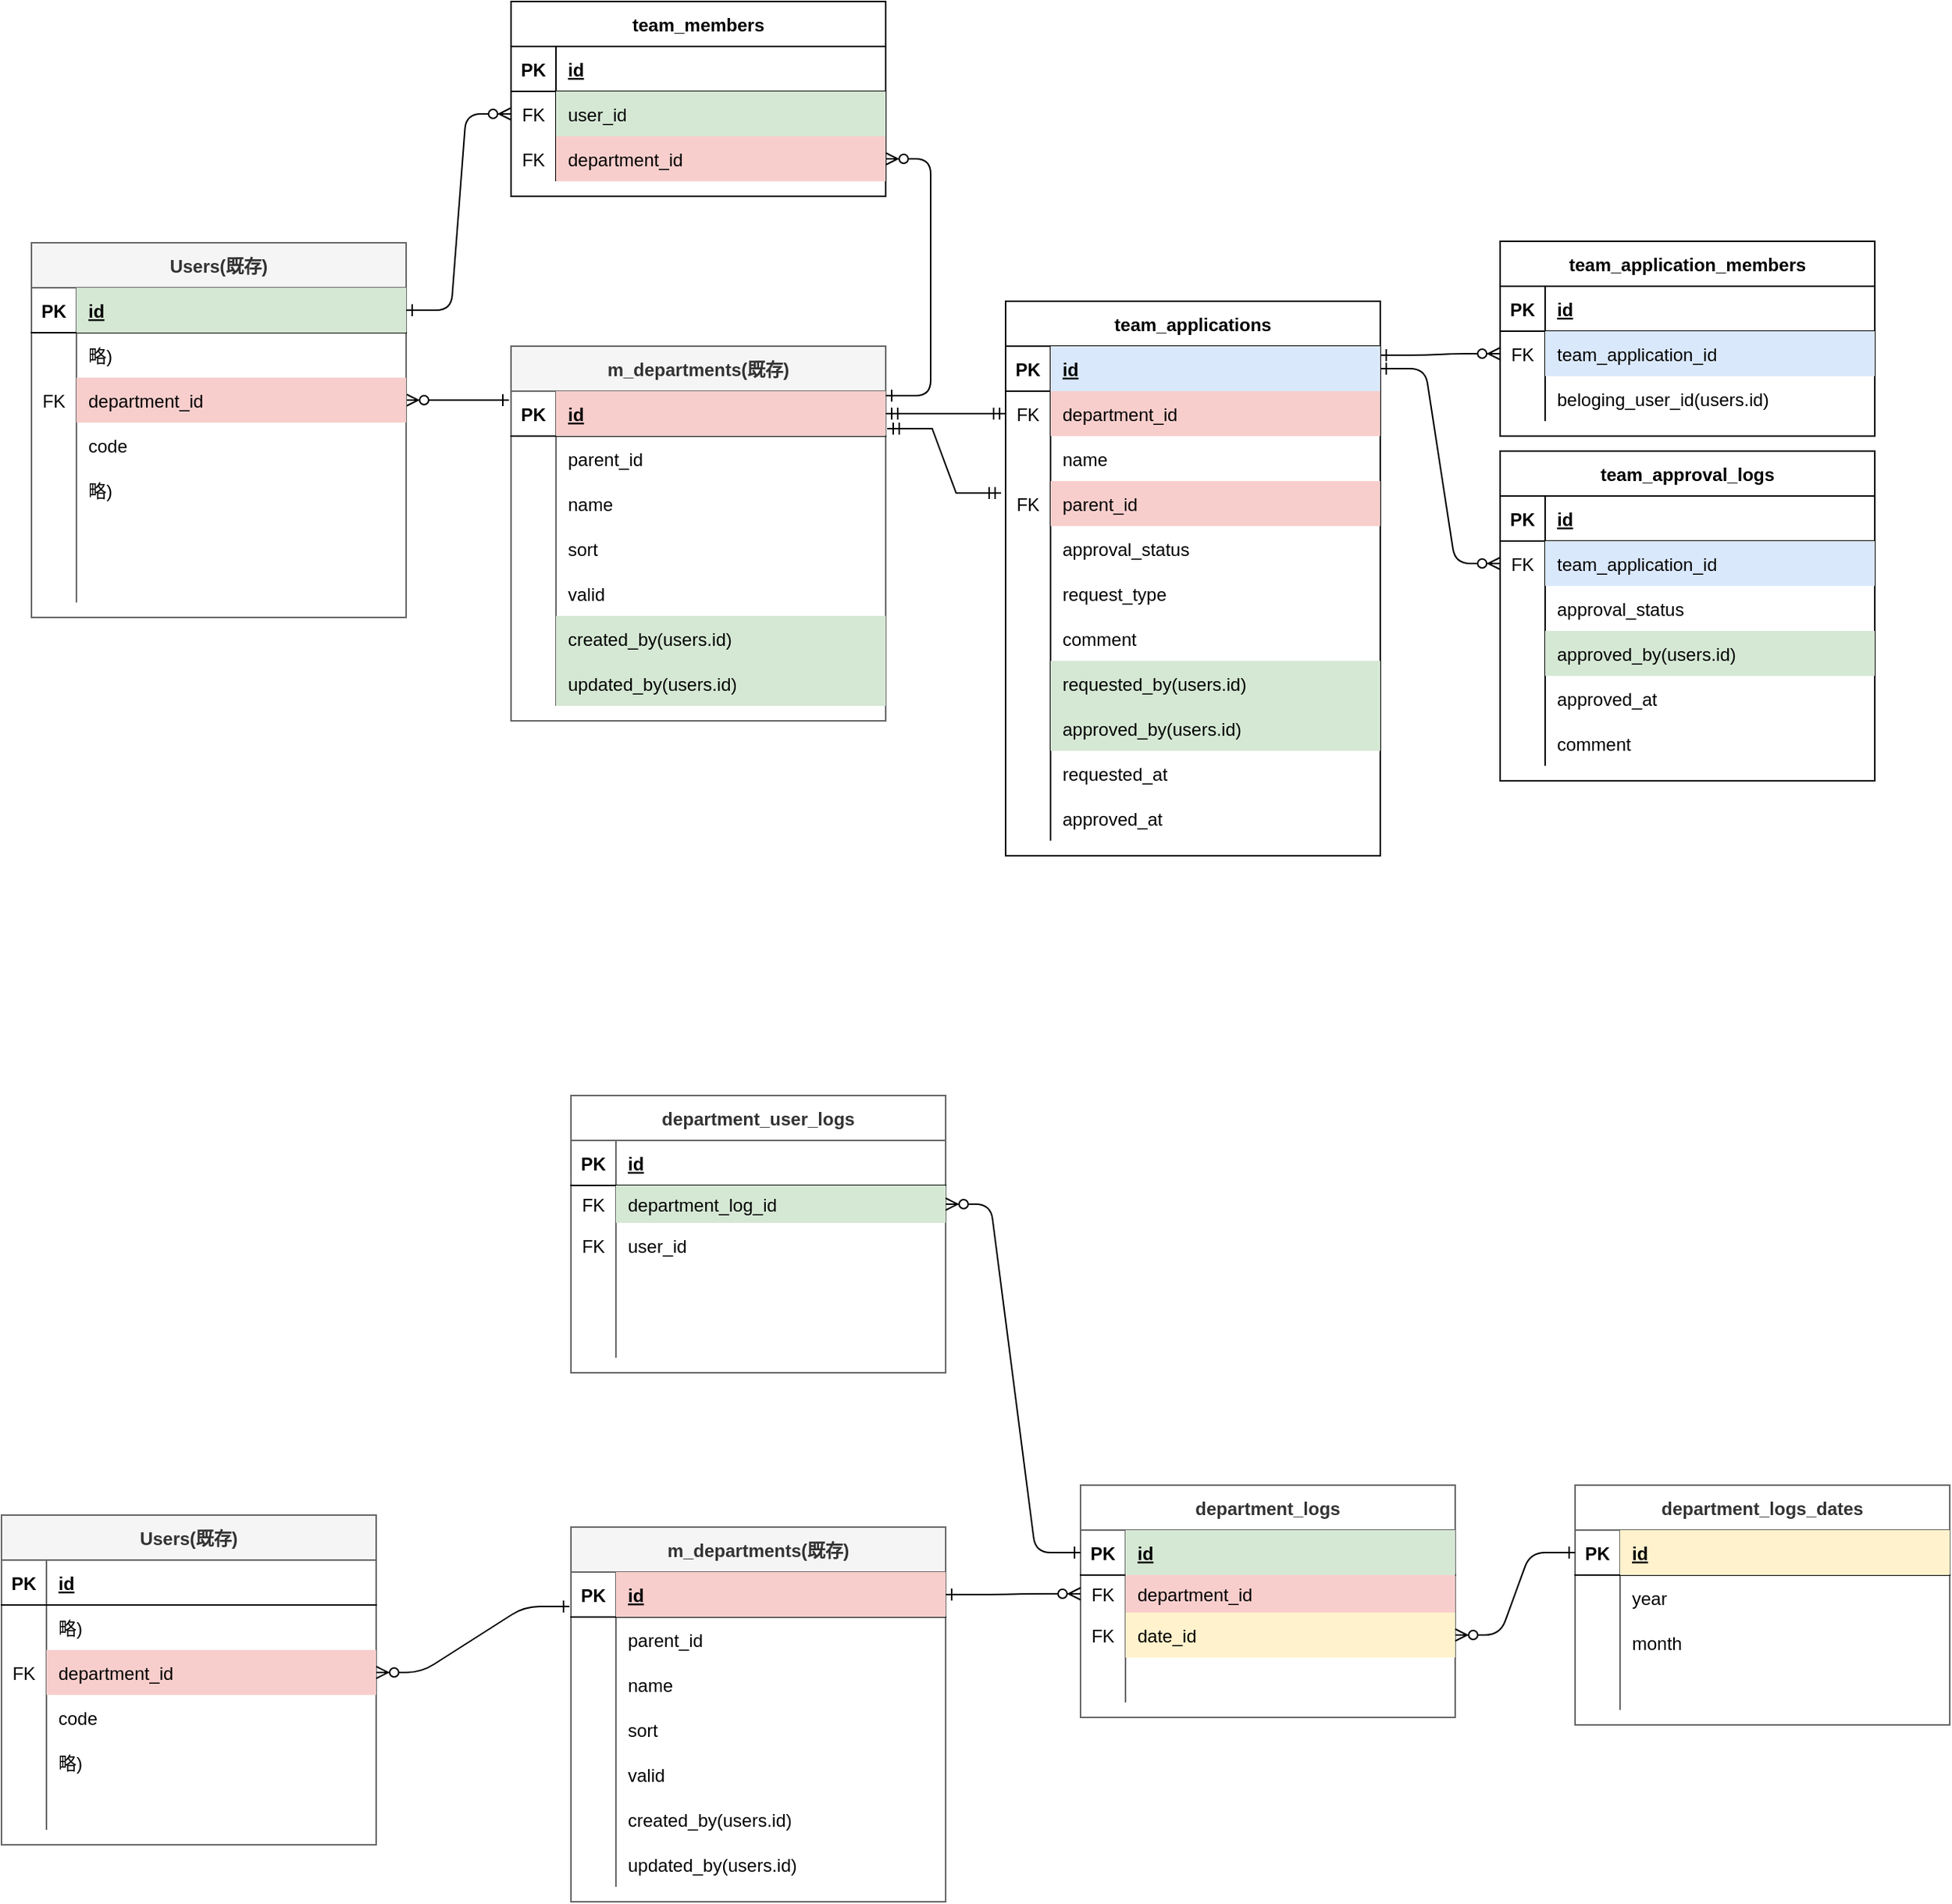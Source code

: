 <mxfile version="24.8.6">
  <diagram id="R2lEEEUBdFMjLlhIrx00" name="Page-1">
    <mxGraphModel dx="1434" dy="1885" grid="1" gridSize="10" guides="1" tooltips="1" connect="1" arrows="1" fold="1" page="1" pageScale="1" pageWidth="850" pageHeight="1100" math="0" shadow="0" extFonts="Permanent Marker^https://fonts.googleapis.com/css?family=Permanent+Marker">
      <root>
        <mxCell id="0" />
        <mxCell id="1" parent="0" />
        <mxCell id="C-vyLk0tnHw3VtMMgP7b-12" value="" style="edgeStyle=entityRelationEdgeStyle;endArrow=ERzeroToMany;startArrow=ERone;endFill=1;startFill=0;entryX=1;entryY=0.5;entryDx=0;entryDy=0;exitX=-0.006;exitY=0.2;exitDx=0;exitDy=0;exitPerimeter=0;" parent="1" source="C-vyLk0tnHw3VtMMgP7b-3" target="8lV-BgsmOip5hhLvjlyz-87" edge="1">
          <mxGeometry width="100" height="100" relative="1" as="geometry">
            <mxPoint x="530" y="124.33" as="sourcePoint" />
            <mxPoint x="340" y="124.33" as="targetPoint" />
          </mxGeometry>
        </mxCell>
        <mxCell id="C-vyLk0tnHw3VtMMgP7b-2" value="m_departments(既存)" style="shape=table;startSize=30;container=1;collapsible=1;childLayout=tableLayout;fixedRows=1;rowLines=0;fontStyle=1;align=center;resizeLast=1;fillColor=#f5f5f5;fontColor=#333333;strokeColor=#666666;" parent="1" vertex="1">
          <mxGeometry x="370" y="140" width="250" height="250" as="geometry" />
        </mxCell>
        <mxCell id="C-vyLk0tnHw3VtMMgP7b-3" value="" style="shape=partialRectangle;collapsible=0;dropTarget=0;pointerEvents=0;fillColor=none;points=[[0,0.5],[1,0.5]];portConstraint=eastwest;top=0;left=0;right=0;bottom=1;" parent="C-vyLk0tnHw3VtMMgP7b-2" vertex="1">
          <mxGeometry y="30" width="250" height="30" as="geometry" />
        </mxCell>
        <mxCell id="C-vyLk0tnHw3VtMMgP7b-4" value="PK" style="shape=partialRectangle;overflow=hidden;connectable=0;fillColor=none;top=0;left=0;bottom=0;right=0;fontStyle=1;" parent="C-vyLk0tnHw3VtMMgP7b-3" vertex="1">
          <mxGeometry width="30" height="30" as="geometry">
            <mxRectangle width="30" height="30" as="alternateBounds" />
          </mxGeometry>
        </mxCell>
        <mxCell id="C-vyLk0tnHw3VtMMgP7b-5" value="id" style="shape=partialRectangle;overflow=hidden;connectable=0;fillColor=#f8cecc;top=0;left=0;bottom=0;right=0;align=left;spacingLeft=6;fontStyle=5;strokeColor=#b85450;" parent="C-vyLk0tnHw3VtMMgP7b-3" vertex="1">
          <mxGeometry x="30" width="220" height="30" as="geometry">
            <mxRectangle width="220" height="30" as="alternateBounds" />
          </mxGeometry>
        </mxCell>
        <mxCell id="C-vyLk0tnHw3VtMMgP7b-6" value="" style="shape=partialRectangle;collapsible=0;dropTarget=0;pointerEvents=0;fillColor=none;points=[[0,0.5],[1,0.5]];portConstraint=eastwest;top=0;left=0;right=0;bottom=0;" parent="C-vyLk0tnHw3VtMMgP7b-2" vertex="1">
          <mxGeometry y="60" width="250" height="30" as="geometry" />
        </mxCell>
        <mxCell id="C-vyLk0tnHw3VtMMgP7b-7" value="" style="shape=partialRectangle;overflow=hidden;connectable=0;fillColor=none;top=0;left=0;bottom=0;right=0;" parent="C-vyLk0tnHw3VtMMgP7b-6" vertex="1">
          <mxGeometry width="30" height="30" as="geometry">
            <mxRectangle width="30" height="30" as="alternateBounds" />
          </mxGeometry>
        </mxCell>
        <mxCell id="C-vyLk0tnHw3VtMMgP7b-8" value="parent_id" style="shape=partialRectangle;overflow=hidden;connectable=0;fillColor=none;top=0;left=0;bottom=0;right=0;align=left;spacingLeft=6;" parent="C-vyLk0tnHw3VtMMgP7b-6" vertex="1">
          <mxGeometry x="30" width="220" height="30" as="geometry">
            <mxRectangle width="220" height="30" as="alternateBounds" />
          </mxGeometry>
        </mxCell>
        <mxCell id="8lV-BgsmOip5hhLvjlyz-121" style="shape=partialRectangle;collapsible=0;dropTarget=0;pointerEvents=0;fillColor=none;points=[[0,0.5],[1,0.5]];portConstraint=eastwest;top=0;left=0;right=0;bottom=0;" parent="C-vyLk0tnHw3VtMMgP7b-2" vertex="1">
          <mxGeometry y="90" width="250" height="30" as="geometry" />
        </mxCell>
        <mxCell id="8lV-BgsmOip5hhLvjlyz-122" style="shape=partialRectangle;overflow=hidden;connectable=0;fillColor=none;top=0;left=0;bottom=0;right=0;" parent="8lV-BgsmOip5hhLvjlyz-121" vertex="1">
          <mxGeometry width="30" height="30" as="geometry">
            <mxRectangle width="30" height="30" as="alternateBounds" />
          </mxGeometry>
        </mxCell>
        <mxCell id="8lV-BgsmOip5hhLvjlyz-123" value="name" style="shape=partialRectangle;overflow=hidden;connectable=0;fillColor=none;top=0;left=0;bottom=0;right=0;align=left;spacingLeft=6;" parent="8lV-BgsmOip5hhLvjlyz-121" vertex="1">
          <mxGeometry x="30" width="220" height="30" as="geometry">
            <mxRectangle width="220" height="30" as="alternateBounds" />
          </mxGeometry>
        </mxCell>
        <mxCell id="8lV-BgsmOip5hhLvjlyz-127" style="shape=partialRectangle;collapsible=0;dropTarget=0;pointerEvents=0;fillColor=none;points=[[0,0.5],[1,0.5]];portConstraint=eastwest;top=0;left=0;right=0;bottom=0;" parent="C-vyLk0tnHw3VtMMgP7b-2" vertex="1">
          <mxGeometry y="120" width="250" height="30" as="geometry" />
        </mxCell>
        <mxCell id="8lV-BgsmOip5hhLvjlyz-128" style="shape=partialRectangle;overflow=hidden;connectable=0;fillColor=none;top=0;left=0;bottom=0;right=0;" parent="8lV-BgsmOip5hhLvjlyz-127" vertex="1">
          <mxGeometry width="30" height="30" as="geometry">
            <mxRectangle width="30" height="30" as="alternateBounds" />
          </mxGeometry>
        </mxCell>
        <mxCell id="8lV-BgsmOip5hhLvjlyz-129" value="sort" style="shape=partialRectangle;overflow=hidden;connectable=0;fillColor=none;top=0;left=0;bottom=0;right=0;align=left;spacingLeft=6;" parent="8lV-BgsmOip5hhLvjlyz-127" vertex="1">
          <mxGeometry x="30" width="220" height="30" as="geometry">
            <mxRectangle width="220" height="30" as="alternateBounds" />
          </mxGeometry>
        </mxCell>
        <mxCell id="8lV-BgsmOip5hhLvjlyz-130" style="shape=partialRectangle;collapsible=0;dropTarget=0;pointerEvents=0;fillColor=none;points=[[0,0.5],[1,0.5]];portConstraint=eastwest;top=0;left=0;right=0;bottom=0;" parent="C-vyLk0tnHw3VtMMgP7b-2" vertex="1">
          <mxGeometry y="150" width="250" height="30" as="geometry" />
        </mxCell>
        <mxCell id="8lV-BgsmOip5hhLvjlyz-131" style="shape=partialRectangle;overflow=hidden;connectable=0;fillColor=none;top=0;left=0;bottom=0;right=0;" parent="8lV-BgsmOip5hhLvjlyz-130" vertex="1">
          <mxGeometry width="30" height="30" as="geometry">
            <mxRectangle width="30" height="30" as="alternateBounds" />
          </mxGeometry>
        </mxCell>
        <mxCell id="8lV-BgsmOip5hhLvjlyz-132" value="valid" style="shape=partialRectangle;overflow=hidden;connectable=0;fillColor=none;top=0;left=0;bottom=0;right=0;align=left;spacingLeft=6;" parent="8lV-BgsmOip5hhLvjlyz-130" vertex="1">
          <mxGeometry x="30" width="220" height="30" as="geometry">
            <mxRectangle width="220" height="30" as="alternateBounds" />
          </mxGeometry>
        </mxCell>
        <mxCell id="8lV-BgsmOip5hhLvjlyz-124" style="shape=partialRectangle;collapsible=0;dropTarget=0;pointerEvents=0;fillColor=none;points=[[0,0.5],[1,0.5]];portConstraint=eastwest;top=0;left=0;right=0;bottom=0;" parent="C-vyLk0tnHw3VtMMgP7b-2" vertex="1">
          <mxGeometry y="180" width="250" height="30" as="geometry" />
        </mxCell>
        <mxCell id="8lV-BgsmOip5hhLvjlyz-125" value="" style="shape=partialRectangle;overflow=hidden;connectable=0;fillColor=none;top=0;left=0;bottom=0;right=0;" parent="8lV-BgsmOip5hhLvjlyz-124" vertex="1">
          <mxGeometry width="30" height="30" as="geometry">
            <mxRectangle width="30" height="30" as="alternateBounds" />
          </mxGeometry>
        </mxCell>
        <mxCell id="8lV-BgsmOip5hhLvjlyz-126" value="created_by(users.id)" style="shape=partialRectangle;overflow=hidden;connectable=0;fillColor=#d5e8d4;top=0;left=0;bottom=0;right=0;align=left;spacingLeft=6;strokeColor=#82b366;" parent="8lV-BgsmOip5hhLvjlyz-124" vertex="1">
          <mxGeometry x="30" width="220" height="30" as="geometry">
            <mxRectangle width="220" height="30" as="alternateBounds" />
          </mxGeometry>
        </mxCell>
        <mxCell id="8lV-BgsmOip5hhLvjlyz-133" style="shape=partialRectangle;collapsible=0;dropTarget=0;pointerEvents=0;fillColor=none;points=[[0,0.5],[1,0.5]];portConstraint=eastwest;top=0;left=0;right=0;bottom=0;" parent="C-vyLk0tnHw3VtMMgP7b-2" vertex="1">
          <mxGeometry y="210" width="250" height="30" as="geometry" />
        </mxCell>
        <mxCell id="8lV-BgsmOip5hhLvjlyz-134" value="" style="shape=partialRectangle;overflow=hidden;connectable=0;fillColor=none;top=0;left=0;bottom=0;right=0;" parent="8lV-BgsmOip5hhLvjlyz-133" vertex="1">
          <mxGeometry width="30" height="30" as="geometry">
            <mxRectangle width="30" height="30" as="alternateBounds" />
          </mxGeometry>
        </mxCell>
        <mxCell id="8lV-BgsmOip5hhLvjlyz-135" value="updated_by(users.id)" style="shape=partialRectangle;overflow=hidden;connectable=0;fillColor=#d5e8d4;top=0;left=0;bottom=0;right=0;align=left;spacingLeft=6;strokeColor=#82b366;" parent="8lV-BgsmOip5hhLvjlyz-133" vertex="1">
          <mxGeometry x="30" width="220" height="30" as="geometry">
            <mxRectangle width="220" height="30" as="alternateBounds" />
          </mxGeometry>
        </mxCell>
        <mxCell id="C-vyLk0tnHw3VtMMgP7b-23" value="Users(既存)" style="shape=table;startSize=30;container=1;collapsible=1;childLayout=tableLayout;fixedRows=1;rowLines=0;fontStyle=1;align=center;resizeLast=1;fillColor=#f5f5f5;fontColor=#333333;strokeColor=#666666;" parent="1" vertex="1">
          <mxGeometry x="50" y="71" width="250" height="250" as="geometry" />
        </mxCell>
        <mxCell id="C-vyLk0tnHw3VtMMgP7b-24" value="" style="shape=partialRectangle;collapsible=0;dropTarget=0;pointerEvents=0;fillColor=none;points=[[0,0.5],[1,0.5]];portConstraint=eastwest;top=0;left=0;right=0;bottom=1;" parent="C-vyLk0tnHw3VtMMgP7b-23" vertex="1">
          <mxGeometry y="30" width="250" height="30" as="geometry" />
        </mxCell>
        <mxCell id="C-vyLk0tnHw3VtMMgP7b-25" value="PK" style="shape=partialRectangle;overflow=hidden;connectable=0;fillColor=none;top=0;left=0;bottom=0;right=0;fontStyle=1;" parent="C-vyLk0tnHw3VtMMgP7b-24" vertex="1">
          <mxGeometry width="30" height="30" as="geometry">
            <mxRectangle width="30" height="30" as="alternateBounds" />
          </mxGeometry>
        </mxCell>
        <mxCell id="C-vyLk0tnHw3VtMMgP7b-26" value="id" style="shape=partialRectangle;overflow=hidden;connectable=0;fillColor=#d5e8d4;top=0;left=0;bottom=0;right=0;align=left;spacingLeft=6;fontStyle=5;strokeColor=#82b366;" parent="C-vyLk0tnHw3VtMMgP7b-24" vertex="1">
          <mxGeometry x="30" width="220" height="30" as="geometry">
            <mxRectangle width="220" height="30" as="alternateBounds" />
          </mxGeometry>
        </mxCell>
        <mxCell id="C-vyLk0tnHw3VtMMgP7b-27" value="" style="shape=partialRectangle;collapsible=0;dropTarget=0;pointerEvents=0;fillColor=none;points=[[0,0.5],[1,0.5]];portConstraint=eastwest;top=0;left=0;right=0;bottom=0;" parent="C-vyLk0tnHw3VtMMgP7b-23" vertex="1">
          <mxGeometry y="60" width="250" height="30" as="geometry" />
        </mxCell>
        <mxCell id="C-vyLk0tnHw3VtMMgP7b-28" value="" style="shape=partialRectangle;overflow=hidden;connectable=0;fillColor=none;top=0;left=0;bottom=0;right=0;" parent="C-vyLk0tnHw3VtMMgP7b-27" vertex="1">
          <mxGeometry width="30" height="30" as="geometry">
            <mxRectangle width="30" height="30" as="alternateBounds" />
          </mxGeometry>
        </mxCell>
        <mxCell id="C-vyLk0tnHw3VtMMgP7b-29" value="略)" style="shape=partialRectangle;overflow=hidden;connectable=0;fillColor=none;top=0;left=0;bottom=0;right=0;align=left;spacingLeft=6;" parent="C-vyLk0tnHw3VtMMgP7b-27" vertex="1">
          <mxGeometry x="30" width="220" height="30" as="geometry">
            <mxRectangle width="220" height="30" as="alternateBounds" />
          </mxGeometry>
        </mxCell>
        <mxCell id="8lV-BgsmOip5hhLvjlyz-87" style="shape=partialRectangle;collapsible=0;dropTarget=0;pointerEvents=0;fillColor=none;points=[[0,0.5],[1,0.5]];portConstraint=eastwest;top=0;left=0;right=0;bottom=0;" parent="C-vyLk0tnHw3VtMMgP7b-23" vertex="1">
          <mxGeometry y="90" width="250" height="30" as="geometry" />
        </mxCell>
        <mxCell id="8lV-BgsmOip5hhLvjlyz-88" value="FK" style="shape=partialRectangle;overflow=hidden;connectable=0;fillColor=none;top=0;left=0;bottom=0;right=0;" parent="8lV-BgsmOip5hhLvjlyz-87" vertex="1">
          <mxGeometry width="30" height="30" as="geometry">
            <mxRectangle width="30" height="30" as="alternateBounds" />
          </mxGeometry>
        </mxCell>
        <mxCell id="8lV-BgsmOip5hhLvjlyz-89" value="department_id" style="shape=partialRectangle;overflow=hidden;connectable=0;fillColor=#f8cecc;top=0;left=0;bottom=0;right=0;align=left;spacingLeft=6;strokeColor=#b85450;" parent="8lV-BgsmOip5hhLvjlyz-87" vertex="1">
          <mxGeometry x="30" width="220" height="30" as="geometry">
            <mxRectangle width="220" height="30" as="alternateBounds" />
          </mxGeometry>
        </mxCell>
        <mxCell id="f4HVpZNy5WUbBtZkF0eh-7" style="shape=partialRectangle;collapsible=0;dropTarget=0;pointerEvents=0;fillColor=none;points=[[0,0.5],[1,0.5]];portConstraint=eastwest;top=0;left=0;right=0;bottom=0;" parent="C-vyLk0tnHw3VtMMgP7b-23" vertex="1">
          <mxGeometry y="120" width="250" height="30" as="geometry" />
        </mxCell>
        <mxCell id="f4HVpZNy5WUbBtZkF0eh-8" style="shape=partialRectangle;overflow=hidden;connectable=0;fillColor=none;top=0;left=0;bottom=0;right=0;" parent="f4HVpZNy5WUbBtZkF0eh-7" vertex="1">
          <mxGeometry width="30" height="30" as="geometry">
            <mxRectangle width="30" height="30" as="alternateBounds" />
          </mxGeometry>
        </mxCell>
        <mxCell id="f4HVpZNy5WUbBtZkF0eh-9" value="code" style="shape=partialRectangle;overflow=hidden;connectable=0;fillColor=none;top=0;left=0;bottom=0;right=0;align=left;spacingLeft=6;strokeColor=#82b366;" parent="f4HVpZNy5WUbBtZkF0eh-7" vertex="1">
          <mxGeometry x="30" width="220" height="30" as="geometry">
            <mxRectangle width="220" height="30" as="alternateBounds" />
          </mxGeometry>
        </mxCell>
        <mxCell id="8lV-BgsmOip5hhLvjlyz-90" style="shape=partialRectangle;collapsible=0;dropTarget=0;pointerEvents=0;fillColor=none;points=[[0,0.5],[1,0.5]];portConstraint=eastwest;top=0;left=0;right=0;bottom=0;" parent="C-vyLk0tnHw3VtMMgP7b-23" vertex="1">
          <mxGeometry y="150" width="250" height="30" as="geometry" />
        </mxCell>
        <mxCell id="8lV-BgsmOip5hhLvjlyz-91" style="shape=partialRectangle;overflow=hidden;connectable=0;fillColor=none;top=0;left=0;bottom=0;right=0;" parent="8lV-BgsmOip5hhLvjlyz-90" vertex="1">
          <mxGeometry width="30" height="30" as="geometry">
            <mxRectangle width="30" height="30" as="alternateBounds" />
          </mxGeometry>
        </mxCell>
        <mxCell id="8lV-BgsmOip5hhLvjlyz-92" value="略)" style="shape=partialRectangle;overflow=hidden;connectable=0;fillColor=none;top=0;left=0;bottom=0;right=0;align=left;spacingLeft=6;" parent="8lV-BgsmOip5hhLvjlyz-90" vertex="1">
          <mxGeometry x="30" width="220" height="30" as="geometry">
            <mxRectangle width="220" height="30" as="alternateBounds" />
          </mxGeometry>
        </mxCell>
        <mxCell id="f4HVpZNy5WUbBtZkF0eh-4" style="shape=partialRectangle;collapsible=0;dropTarget=0;pointerEvents=0;fillColor=none;points=[[0,0.5],[1,0.5]];portConstraint=eastwest;top=0;left=0;right=0;bottom=0;" parent="C-vyLk0tnHw3VtMMgP7b-23" vertex="1">
          <mxGeometry y="180" width="250" height="30" as="geometry" />
        </mxCell>
        <mxCell id="f4HVpZNy5WUbBtZkF0eh-5" style="shape=partialRectangle;overflow=hidden;connectable=0;fillColor=none;top=0;left=0;bottom=0;right=0;" parent="f4HVpZNy5WUbBtZkF0eh-4" vertex="1">
          <mxGeometry width="30" height="30" as="geometry">
            <mxRectangle width="30" height="30" as="alternateBounds" />
          </mxGeometry>
        </mxCell>
        <mxCell id="f4HVpZNy5WUbBtZkF0eh-6" style="shape=partialRectangle;overflow=hidden;connectable=0;fillColor=none;top=0;left=0;bottom=0;right=0;align=left;spacingLeft=6;" parent="f4HVpZNy5WUbBtZkF0eh-4" vertex="1">
          <mxGeometry x="30" width="220" height="30" as="geometry">
            <mxRectangle width="220" height="30" as="alternateBounds" />
          </mxGeometry>
        </mxCell>
        <mxCell id="8lV-BgsmOip5hhLvjlyz-93" style="shape=partialRectangle;collapsible=0;dropTarget=0;pointerEvents=0;fillColor=none;points=[[0,0.5],[1,0.5]];portConstraint=eastwest;top=0;left=0;right=0;bottom=0;" parent="C-vyLk0tnHw3VtMMgP7b-23" vertex="1">
          <mxGeometry y="210" width="250" height="30" as="geometry" />
        </mxCell>
        <mxCell id="8lV-BgsmOip5hhLvjlyz-94" style="shape=partialRectangle;overflow=hidden;connectable=0;fillColor=none;top=0;left=0;bottom=0;right=0;" parent="8lV-BgsmOip5hhLvjlyz-93" vertex="1">
          <mxGeometry width="30" height="30" as="geometry">
            <mxRectangle width="30" height="30" as="alternateBounds" />
          </mxGeometry>
        </mxCell>
        <mxCell id="8lV-BgsmOip5hhLvjlyz-95" value="" style="shape=partialRectangle;overflow=hidden;connectable=0;fillColor=none;top=0;left=0;bottom=0;right=0;align=left;spacingLeft=6;" parent="8lV-BgsmOip5hhLvjlyz-93" vertex="1">
          <mxGeometry x="30" width="220" height="30" as="geometry">
            <mxRectangle width="220" height="30" as="alternateBounds" />
          </mxGeometry>
        </mxCell>
        <mxCell id="8lV-BgsmOip5hhLvjlyz-1" value="team_applications" style="shape=table;startSize=30;container=1;collapsible=1;childLayout=tableLayout;fixedRows=1;rowLines=0;fontStyle=1;align=center;resizeLast=1;" parent="1" vertex="1">
          <mxGeometry x="700" y="110" width="250" height="370" as="geometry" />
        </mxCell>
        <mxCell id="8lV-BgsmOip5hhLvjlyz-2" value="" style="shape=partialRectangle;collapsible=0;dropTarget=0;pointerEvents=0;fillColor=none;points=[[0,0.5],[1,0.5]];portConstraint=eastwest;top=0;left=0;right=0;bottom=1;" parent="8lV-BgsmOip5hhLvjlyz-1" vertex="1">
          <mxGeometry y="30" width="250" height="30" as="geometry" />
        </mxCell>
        <mxCell id="8lV-BgsmOip5hhLvjlyz-3" value="PK" style="shape=partialRectangle;overflow=hidden;connectable=0;fillColor=none;top=0;left=0;bottom=0;right=0;fontStyle=1;" parent="8lV-BgsmOip5hhLvjlyz-2" vertex="1">
          <mxGeometry width="30" height="30" as="geometry">
            <mxRectangle width="30" height="30" as="alternateBounds" />
          </mxGeometry>
        </mxCell>
        <mxCell id="8lV-BgsmOip5hhLvjlyz-4" value="id" style="shape=partialRectangle;overflow=hidden;connectable=0;fillColor=#dae8fc;top=0;left=0;bottom=0;right=0;align=left;spacingLeft=6;fontStyle=5;strokeColor=#6c8ebf;" parent="8lV-BgsmOip5hhLvjlyz-2" vertex="1">
          <mxGeometry x="30" width="220" height="30" as="geometry">
            <mxRectangle width="220" height="30" as="alternateBounds" />
          </mxGeometry>
        </mxCell>
        <mxCell id="8lV-BgsmOip5hhLvjlyz-157" style="shape=partialRectangle;collapsible=0;dropTarget=0;pointerEvents=0;fillColor=none;points=[[0,0.5],[1,0.5]];portConstraint=eastwest;top=0;left=0;right=0;bottom=0;" parent="8lV-BgsmOip5hhLvjlyz-1" vertex="1">
          <mxGeometry y="60" width="250" height="30" as="geometry" />
        </mxCell>
        <mxCell id="8lV-BgsmOip5hhLvjlyz-158" value="FK" style="shape=partialRectangle;overflow=hidden;connectable=0;fillColor=none;top=0;left=0;bottom=0;right=0;" parent="8lV-BgsmOip5hhLvjlyz-157" vertex="1">
          <mxGeometry width="30" height="30" as="geometry">
            <mxRectangle width="30" height="30" as="alternateBounds" />
          </mxGeometry>
        </mxCell>
        <mxCell id="8lV-BgsmOip5hhLvjlyz-159" value="department_id" style="shape=partialRectangle;overflow=hidden;connectable=0;fillColor=#f8cecc;top=0;left=0;bottom=0;right=0;align=left;spacingLeft=6;strokeColor=#b85450;" parent="8lV-BgsmOip5hhLvjlyz-157" vertex="1">
          <mxGeometry x="30" width="220" height="30" as="geometry">
            <mxRectangle width="220" height="30" as="alternateBounds" />
          </mxGeometry>
        </mxCell>
        <mxCell id="8lV-BgsmOip5hhLvjlyz-8" value="" style="shape=partialRectangle;collapsible=0;dropTarget=0;pointerEvents=0;fillColor=none;points=[[0,0.5],[1,0.5]];portConstraint=eastwest;top=0;left=0;right=0;bottom=0;" parent="8lV-BgsmOip5hhLvjlyz-1" vertex="1">
          <mxGeometry y="90" width="250" height="30" as="geometry" />
        </mxCell>
        <mxCell id="8lV-BgsmOip5hhLvjlyz-9" value="" style="shape=partialRectangle;overflow=hidden;connectable=0;fillColor=none;top=0;left=0;bottom=0;right=0;" parent="8lV-BgsmOip5hhLvjlyz-8" vertex="1">
          <mxGeometry width="30" height="30" as="geometry">
            <mxRectangle width="30" height="30" as="alternateBounds" />
          </mxGeometry>
        </mxCell>
        <mxCell id="8lV-BgsmOip5hhLvjlyz-10" value="name" style="shape=partialRectangle;overflow=hidden;connectable=0;fillColor=none;top=0;left=0;bottom=0;right=0;align=left;spacingLeft=6;" parent="8lV-BgsmOip5hhLvjlyz-8" vertex="1">
          <mxGeometry x="30" width="220" height="30" as="geometry">
            <mxRectangle width="220" height="30" as="alternateBounds" />
          </mxGeometry>
        </mxCell>
        <mxCell id="8lV-BgsmOip5hhLvjlyz-154" style="shape=partialRectangle;collapsible=0;dropTarget=0;pointerEvents=0;fillColor=none;points=[[0,0.5],[1,0.5]];portConstraint=eastwest;top=0;left=0;right=0;bottom=0;" parent="8lV-BgsmOip5hhLvjlyz-1" vertex="1">
          <mxGeometry y="120" width="250" height="30" as="geometry" />
        </mxCell>
        <mxCell id="8lV-BgsmOip5hhLvjlyz-155" value="FK" style="shape=partialRectangle;overflow=hidden;connectable=0;fillColor=none;top=0;left=0;bottom=0;right=0;" parent="8lV-BgsmOip5hhLvjlyz-154" vertex="1">
          <mxGeometry width="30" height="30" as="geometry">
            <mxRectangle width="30" height="30" as="alternateBounds" />
          </mxGeometry>
        </mxCell>
        <mxCell id="8lV-BgsmOip5hhLvjlyz-156" value="parent_id" style="shape=partialRectangle;overflow=hidden;connectable=0;fillColor=#f8cecc;top=0;left=0;bottom=0;right=0;align=left;spacingLeft=6;strokeColor=#b85450;" parent="8lV-BgsmOip5hhLvjlyz-154" vertex="1">
          <mxGeometry x="30" width="220" height="30" as="geometry">
            <mxRectangle width="220" height="30" as="alternateBounds" />
          </mxGeometry>
        </mxCell>
        <mxCell id="8lV-BgsmOip5hhLvjlyz-160" style="shape=partialRectangle;collapsible=0;dropTarget=0;pointerEvents=0;fillColor=none;points=[[0,0.5],[1,0.5]];portConstraint=eastwest;top=0;left=0;right=0;bottom=0;" parent="8lV-BgsmOip5hhLvjlyz-1" vertex="1">
          <mxGeometry y="150" width="250" height="30" as="geometry" />
        </mxCell>
        <mxCell id="8lV-BgsmOip5hhLvjlyz-161" style="shape=partialRectangle;overflow=hidden;connectable=0;fillColor=none;top=0;left=0;bottom=0;right=0;" parent="8lV-BgsmOip5hhLvjlyz-160" vertex="1">
          <mxGeometry width="30" height="30" as="geometry">
            <mxRectangle width="30" height="30" as="alternateBounds" />
          </mxGeometry>
        </mxCell>
        <mxCell id="8lV-BgsmOip5hhLvjlyz-162" value="approval_status" style="shape=partialRectangle;overflow=hidden;connectable=0;fillColor=none;top=0;left=0;bottom=0;right=0;align=left;spacingLeft=6;" parent="8lV-BgsmOip5hhLvjlyz-160" vertex="1">
          <mxGeometry x="30" width="220" height="30" as="geometry">
            <mxRectangle width="220" height="30" as="alternateBounds" />
          </mxGeometry>
        </mxCell>
        <mxCell id="8lV-BgsmOip5hhLvjlyz-148" style="shape=partialRectangle;collapsible=0;dropTarget=0;pointerEvents=0;fillColor=none;points=[[0,0.5],[1,0.5]];portConstraint=eastwest;top=0;left=0;right=0;bottom=0;" parent="8lV-BgsmOip5hhLvjlyz-1" vertex="1">
          <mxGeometry y="180" width="250" height="30" as="geometry" />
        </mxCell>
        <mxCell id="8lV-BgsmOip5hhLvjlyz-149" style="shape=partialRectangle;overflow=hidden;connectable=0;fillColor=none;top=0;left=0;bottom=0;right=0;" parent="8lV-BgsmOip5hhLvjlyz-148" vertex="1">
          <mxGeometry width="30" height="30" as="geometry">
            <mxRectangle width="30" height="30" as="alternateBounds" />
          </mxGeometry>
        </mxCell>
        <mxCell id="8lV-BgsmOip5hhLvjlyz-150" value="request_type" style="shape=partialRectangle;overflow=hidden;connectable=0;fillColor=none;top=0;left=0;bottom=0;right=0;align=left;spacingLeft=6;" parent="8lV-BgsmOip5hhLvjlyz-148" vertex="1">
          <mxGeometry x="30" width="220" height="30" as="geometry">
            <mxRectangle width="220" height="30" as="alternateBounds" />
          </mxGeometry>
        </mxCell>
        <mxCell id="f4HVpZNy5WUbBtZkF0eh-18" style="shape=partialRectangle;collapsible=0;dropTarget=0;pointerEvents=0;fillColor=none;points=[[0,0.5],[1,0.5]];portConstraint=eastwest;top=0;left=0;right=0;bottom=0;" parent="8lV-BgsmOip5hhLvjlyz-1" vertex="1">
          <mxGeometry y="210" width="250" height="30" as="geometry" />
        </mxCell>
        <mxCell id="f4HVpZNy5WUbBtZkF0eh-19" style="shape=partialRectangle;overflow=hidden;connectable=0;fillColor=none;top=0;left=0;bottom=0;right=0;" parent="f4HVpZNy5WUbBtZkF0eh-18" vertex="1">
          <mxGeometry width="30" height="30" as="geometry">
            <mxRectangle width="30" height="30" as="alternateBounds" />
          </mxGeometry>
        </mxCell>
        <mxCell id="f4HVpZNy5WUbBtZkF0eh-20" value="comment" style="shape=partialRectangle;overflow=hidden;connectable=0;fillColor=none;top=0;left=0;bottom=0;right=0;align=left;spacingLeft=6;" parent="f4HVpZNy5WUbBtZkF0eh-18" vertex="1">
          <mxGeometry x="30" width="220" height="30" as="geometry">
            <mxRectangle width="220" height="30" as="alternateBounds" />
          </mxGeometry>
        </mxCell>
        <mxCell id="8lV-BgsmOip5hhLvjlyz-169" style="shape=partialRectangle;collapsible=0;dropTarget=0;pointerEvents=0;fillColor=none;points=[[0,0.5],[1,0.5]];portConstraint=eastwest;top=0;left=0;right=0;bottom=0;" parent="8lV-BgsmOip5hhLvjlyz-1" vertex="1">
          <mxGeometry y="240" width="250" height="30" as="geometry" />
        </mxCell>
        <mxCell id="8lV-BgsmOip5hhLvjlyz-170" style="shape=partialRectangle;overflow=hidden;connectable=0;fillColor=none;top=0;left=0;bottom=0;right=0;" parent="8lV-BgsmOip5hhLvjlyz-169" vertex="1">
          <mxGeometry width="30" height="30" as="geometry">
            <mxRectangle width="30" height="30" as="alternateBounds" />
          </mxGeometry>
        </mxCell>
        <mxCell id="8lV-BgsmOip5hhLvjlyz-171" value="requested_by(users.id)" style="shape=partialRectangle;overflow=hidden;connectable=0;fillColor=#d5e8d4;top=0;left=0;bottom=0;right=0;align=left;spacingLeft=6;strokeColor=#82b366;" parent="8lV-BgsmOip5hhLvjlyz-169" vertex="1">
          <mxGeometry x="30" width="220" height="30" as="geometry">
            <mxRectangle width="220" height="30" as="alternateBounds" />
          </mxGeometry>
        </mxCell>
        <mxCell id="8lV-BgsmOip5hhLvjlyz-166" style="shape=partialRectangle;collapsible=0;dropTarget=0;pointerEvents=0;fillColor=none;points=[[0,0.5],[1,0.5]];portConstraint=eastwest;top=0;left=0;right=0;bottom=0;" parent="8lV-BgsmOip5hhLvjlyz-1" vertex="1">
          <mxGeometry y="270" width="250" height="30" as="geometry" />
        </mxCell>
        <mxCell id="8lV-BgsmOip5hhLvjlyz-167" style="shape=partialRectangle;overflow=hidden;connectable=0;fillColor=none;top=0;left=0;bottom=0;right=0;" parent="8lV-BgsmOip5hhLvjlyz-166" vertex="1">
          <mxGeometry width="30" height="30" as="geometry">
            <mxRectangle width="30" height="30" as="alternateBounds" />
          </mxGeometry>
        </mxCell>
        <mxCell id="8lV-BgsmOip5hhLvjlyz-168" value="approved_by(users.id)" style="shape=partialRectangle;overflow=hidden;connectable=0;fillColor=#d5e8d4;top=0;left=0;bottom=0;right=0;align=left;spacingLeft=6;strokeColor=#82b366;" parent="8lV-BgsmOip5hhLvjlyz-166" vertex="1">
          <mxGeometry x="30" width="220" height="30" as="geometry">
            <mxRectangle width="220" height="30" as="alternateBounds" />
          </mxGeometry>
        </mxCell>
        <mxCell id="f4HVpZNy5WUbBtZkF0eh-24" style="shape=partialRectangle;collapsible=0;dropTarget=0;pointerEvents=0;fillColor=none;points=[[0,0.5],[1,0.5]];portConstraint=eastwest;top=0;left=0;right=0;bottom=0;" parent="8lV-BgsmOip5hhLvjlyz-1" vertex="1">
          <mxGeometry y="300" width="250" height="30" as="geometry" />
        </mxCell>
        <mxCell id="f4HVpZNy5WUbBtZkF0eh-25" style="shape=partialRectangle;overflow=hidden;connectable=0;fillColor=none;top=0;left=0;bottom=0;right=0;" parent="f4HVpZNy5WUbBtZkF0eh-24" vertex="1">
          <mxGeometry width="30" height="30" as="geometry">
            <mxRectangle width="30" height="30" as="alternateBounds" />
          </mxGeometry>
        </mxCell>
        <mxCell id="f4HVpZNy5WUbBtZkF0eh-26" value="requested_at" style="shape=partialRectangle;overflow=hidden;connectable=0;fillColor=none;top=0;left=0;bottom=0;right=0;align=left;spacingLeft=6;strokeColor=#82b366;" parent="f4HVpZNy5WUbBtZkF0eh-24" vertex="1">
          <mxGeometry x="30" width="220" height="30" as="geometry">
            <mxRectangle width="220" height="30" as="alternateBounds" />
          </mxGeometry>
        </mxCell>
        <mxCell id="f4HVpZNy5WUbBtZkF0eh-21" style="shape=partialRectangle;collapsible=0;dropTarget=0;pointerEvents=0;fillColor=none;points=[[0,0.5],[1,0.5]];portConstraint=eastwest;top=0;left=0;right=0;bottom=0;" parent="8lV-BgsmOip5hhLvjlyz-1" vertex="1">
          <mxGeometry y="330" width="250" height="30" as="geometry" />
        </mxCell>
        <mxCell id="f4HVpZNy5WUbBtZkF0eh-22" style="shape=partialRectangle;overflow=hidden;connectable=0;fillColor=none;top=0;left=0;bottom=0;right=0;" parent="f4HVpZNy5WUbBtZkF0eh-21" vertex="1">
          <mxGeometry width="30" height="30" as="geometry">
            <mxRectangle width="30" height="30" as="alternateBounds" />
          </mxGeometry>
        </mxCell>
        <mxCell id="f4HVpZNy5WUbBtZkF0eh-23" value="approved_at" style="shape=partialRectangle;overflow=hidden;connectable=0;fillColor=none;top=0;left=0;bottom=0;right=0;align=left;spacingLeft=6;strokeColor=#82b366;" parent="f4HVpZNy5WUbBtZkF0eh-21" vertex="1">
          <mxGeometry x="30" width="220" height="30" as="geometry">
            <mxRectangle width="220" height="30" as="alternateBounds" />
          </mxGeometry>
        </mxCell>
        <mxCell id="8lV-BgsmOip5hhLvjlyz-11" value="team_members" style="shape=table;startSize=30;container=1;collapsible=1;childLayout=tableLayout;fixedRows=1;rowLines=0;fontStyle=1;align=center;resizeLast=1;" parent="1" vertex="1">
          <mxGeometry x="370" y="-90" width="250" height="130" as="geometry" />
        </mxCell>
        <mxCell id="8lV-BgsmOip5hhLvjlyz-12" value="" style="shape=partialRectangle;collapsible=0;dropTarget=0;pointerEvents=0;fillColor=none;points=[[0,0.5],[1,0.5]];portConstraint=eastwest;top=0;left=0;right=0;bottom=1;" parent="8lV-BgsmOip5hhLvjlyz-11" vertex="1">
          <mxGeometry y="30" width="250" height="30" as="geometry" />
        </mxCell>
        <mxCell id="8lV-BgsmOip5hhLvjlyz-13" value="PK" style="shape=partialRectangle;overflow=hidden;connectable=0;fillColor=none;top=0;left=0;bottom=0;right=0;fontStyle=1;" parent="8lV-BgsmOip5hhLvjlyz-12" vertex="1">
          <mxGeometry width="30" height="30" as="geometry">
            <mxRectangle width="30" height="30" as="alternateBounds" />
          </mxGeometry>
        </mxCell>
        <mxCell id="8lV-BgsmOip5hhLvjlyz-14" value="id" style="shape=partialRectangle;overflow=hidden;connectable=0;fillColor=none;top=0;left=0;bottom=0;right=0;align=left;spacingLeft=6;fontStyle=5;" parent="8lV-BgsmOip5hhLvjlyz-12" vertex="1">
          <mxGeometry x="30" width="220" height="30" as="geometry">
            <mxRectangle width="220" height="30" as="alternateBounds" />
          </mxGeometry>
        </mxCell>
        <mxCell id="8lV-BgsmOip5hhLvjlyz-15" value="" style="shape=partialRectangle;collapsible=0;dropTarget=0;pointerEvents=0;fillColor=none;points=[[0,0.5],[1,0.5]];portConstraint=eastwest;top=0;left=0;right=0;bottom=0;" parent="8lV-BgsmOip5hhLvjlyz-11" vertex="1">
          <mxGeometry y="60" width="250" height="30" as="geometry" />
        </mxCell>
        <mxCell id="8lV-BgsmOip5hhLvjlyz-16" value="FK" style="shape=partialRectangle;overflow=hidden;connectable=0;fillColor=none;top=0;left=0;bottom=0;right=0;" parent="8lV-BgsmOip5hhLvjlyz-15" vertex="1">
          <mxGeometry width="30" height="30" as="geometry">
            <mxRectangle width="30" height="30" as="alternateBounds" />
          </mxGeometry>
        </mxCell>
        <mxCell id="8lV-BgsmOip5hhLvjlyz-17" value="user_id" style="shape=partialRectangle;overflow=hidden;connectable=0;fillColor=#d5e8d4;top=0;left=0;bottom=0;right=0;align=left;spacingLeft=6;strokeColor=#82b366;" parent="8lV-BgsmOip5hhLvjlyz-15" vertex="1">
          <mxGeometry x="30" width="220" height="30" as="geometry">
            <mxRectangle width="220" height="30" as="alternateBounds" />
          </mxGeometry>
        </mxCell>
        <mxCell id="8lV-BgsmOip5hhLvjlyz-18" value="" style="shape=partialRectangle;collapsible=0;dropTarget=0;pointerEvents=0;fillColor=none;points=[[0,0.5],[1,0.5]];portConstraint=eastwest;top=0;left=0;right=0;bottom=0;" parent="8lV-BgsmOip5hhLvjlyz-11" vertex="1">
          <mxGeometry y="90" width="250" height="30" as="geometry" />
        </mxCell>
        <mxCell id="8lV-BgsmOip5hhLvjlyz-19" value="FK" style="shape=partialRectangle;overflow=hidden;connectable=0;fillColor=none;top=0;left=0;bottom=0;right=0;" parent="8lV-BgsmOip5hhLvjlyz-18" vertex="1">
          <mxGeometry width="30" height="30" as="geometry">
            <mxRectangle width="30" height="30" as="alternateBounds" />
          </mxGeometry>
        </mxCell>
        <mxCell id="8lV-BgsmOip5hhLvjlyz-20" value="department_id" style="shape=partialRectangle;overflow=hidden;connectable=0;fillColor=#f8cecc;top=0;left=0;bottom=0;right=0;align=left;spacingLeft=6;strokeColor=#b85450;" parent="8lV-BgsmOip5hhLvjlyz-18" vertex="1">
          <mxGeometry x="30" width="220" height="30" as="geometry">
            <mxRectangle width="220" height="30" as="alternateBounds" />
          </mxGeometry>
        </mxCell>
        <mxCell id="8lV-BgsmOip5hhLvjlyz-21" value="team_approval_logs" style="shape=table;startSize=30;container=1;collapsible=1;childLayout=tableLayout;fixedRows=1;rowLines=0;fontStyle=1;align=center;resizeLast=1;" parent="1" vertex="1">
          <mxGeometry x="1030" y="210" width="250" height="220" as="geometry" />
        </mxCell>
        <mxCell id="8lV-BgsmOip5hhLvjlyz-22" value="" style="shape=partialRectangle;collapsible=0;dropTarget=0;pointerEvents=0;fillColor=none;points=[[0,0.5],[1,0.5]];portConstraint=eastwest;top=0;left=0;right=0;bottom=1;" parent="8lV-BgsmOip5hhLvjlyz-21" vertex="1">
          <mxGeometry y="30" width="250" height="30" as="geometry" />
        </mxCell>
        <mxCell id="8lV-BgsmOip5hhLvjlyz-23" value="PK" style="shape=partialRectangle;overflow=hidden;connectable=0;fillColor=none;top=0;left=0;bottom=0;right=0;fontStyle=1;" parent="8lV-BgsmOip5hhLvjlyz-22" vertex="1">
          <mxGeometry width="30" height="30" as="geometry">
            <mxRectangle width="30" height="30" as="alternateBounds" />
          </mxGeometry>
        </mxCell>
        <mxCell id="8lV-BgsmOip5hhLvjlyz-24" value="id" style="shape=partialRectangle;overflow=hidden;connectable=0;fillColor=none;top=0;left=0;bottom=0;right=0;align=left;spacingLeft=6;fontStyle=5;" parent="8lV-BgsmOip5hhLvjlyz-22" vertex="1">
          <mxGeometry x="30" width="220" height="30" as="geometry">
            <mxRectangle width="220" height="30" as="alternateBounds" />
          </mxGeometry>
        </mxCell>
        <mxCell id="8lV-BgsmOip5hhLvjlyz-25" value="" style="shape=partialRectangle;collapsible=0;dropTarget=0;pointerEvents=0;fillColor=none;points=[[0,0.5],[1,0.5]];portConstraint=eastwest;top=0;left=0;right=0;bottom=0;" parent="8lV-BgsmOip5hhLvjlyz-21" vertex="1">
          <mxGeometry y="60" width="250" height="30" as="geometry" />
        </mxCell>
        <mxCell id="8lV-BgsmOip5hhLvjlyz-26" value="FK" style="shape=partialRectangle;overflow=hidden;connectable=0;fillColor=none;top=0;left=0;bottom=0;right=0;" parent="8lV-BgsmOip5hhLvjlyz-25" vertex="1">
          <mxGeometry width="30" height="30" as="geometry">
            <mxRectangle width="30" height="30" as="alternateBounds" />
          </mxGeometry>
        </mxCell>
        <mxCell id="8lV-BgsmOip5hhLvjlyz-27" value="team_application_id" style="shape=partialRectangle;overflow=hidden;connectable=0;fillColor=#dae8fc;top=0;left=0;bottom=0;right=0;align=left;spacingLeft=6;strokeColor=#6c8ebf;" parent="8lV-BgsmOip5hhLvjlyz-25" vertex="1">
          <mxGeometry x="30" width="220" height="30" as="geometry">
            <mxRectangle width="220" height="30" as="alternateBounds" />
          </mxGeometry>
        </mxCell>
        <mxCell id="8lV-BgsmOip5hhLvjlyz-28" value="" style="shape=partialRectangle;collapsible=0;dropTarget=0;pointerEvents=0;fillColor=none;points=[[0,0.5],[1,0.5]];portConstraint=eastwest;top=0;left=0;right=0;bottom=0;" parent="8lV-BgsmOip5hhLvjlyz-21" vertex="1">
          <mxGeometry y="90" width="250" height="30" as="geometry" />
        </mxCell>
        <mxCell id="8lV-BgsmOip5hhLvjlyz-29" value="" style="shape=partialRectangle;overflow=hidden;connectable=0;fillColor=none;top=0;left=0;bottom=0;right=0;" parent="8lV-BgsmOip5hhLvjlyz-28" vertex="1">
          <mxGeometry width="30" height="30" as="geometry">
            <mxRectangle width="30" height="30" as="alternateBounds" />
          </mxGeometry>
        </mxCell>
        <mxCell id="8lV-BgsmOip5hhLvjlyz-30" value="approval_status" style="shape=partialRectangle;overflow=hidden;connectable=0;fillColor=none;top=0;left=0;bottom=0;right=0;align=left;spacingLeft=6;" parent="8lV-BgsmOip5hhLvjlyz-28" vertex="1">
          <mxGeometry x="30" width="220" height="30" as="geometry">
            <mxRectangle width="220" height="30" as="alternateBounds" />
          </mxGeometry>
        </mxCell>
        <mxCell id="8lV-BgsmOip5hhLvjlyz-172" style="shape=partialRectangle;collapsible=0;dropTarget=0;pointerEvents=0;fillColor=none;points=[[0,0.5],[1,0.5]];portConstraint=eastwest;top=0;left=0;right=0;bottom=0;" parent="8lV-BgsmOip5hhLvjlyz-21" vertex="1">
          <mxGeometry y="120" width="250" height="30" as="geometry" />
        </mxCell>
        <mxCell id="8lV-BgsmOip5hhLvjlyz-173" style="shape=partialRectangle;overflow=hidden;connectable=0;fillColor=none;top=0;left=0;bottom=0;right=0;" parent="8lV-BgsmOip5hhLvjlyz-172" vertex="1">
          <mxGeometry width="30" height="30" as="geometry">
            <mxRectangle width="30" height="30" as="alternateBounds" />
          </mxGeometry>
        </mxCell>
        <mxCell id="8lV-BgsmOip5hhLvjlyz-174" value="approved_by(users.id)" style="shape=partialRectangle;overflow=hidden;connectable=0;fillColor=#d5e8d4;top=0;left=0;bottom=0;right=0;align=left;spacingLeft=6;strokeColor=#82b366;" parent="8lV-BgsmOip5hhLvjlyz-172" vertex="1">
          <mxGeometry x="30" width="220" height="30" as="geometry">
            <mxRectangle width="220" height="30" as="alternateBounds" />
          </mxGeometry>
        </mxCell>
        <mxCell id="8lV-BgsmOip5hhLvjlyz-175" style="shape=partialRectangle;collapsible=0;dropTarget=0;pointerEvents=0;fillColor=none;points=[[0,0.5],[1,0.5]];portConstraint=eastwest;top=0;left=0;right=0;bottom=0;" parent="8lV-BgsmOip5hhLvjlyz-21" vertex="1">
          <mxGeometry y="150" width="250" height="30" as="geometry" />
        </mxCell>
        <mxCell id="8lV-BgsmOip5hhLvjlyz-176" style="shape=partialRectangle;overflow=hidden;connectable=0;fillColor=none;top=0;left=0;bottom=0;right=0;" parent="8lV-BgsmOip5hhLvjlyz-175" vertex="1">
          <mxGeometry width="30" height="30" as="geometry">
            <mxRectangle width="30" height="30" as="alternateBounds" />
          </mxGeometry>
        </mxCell>
        <mxCell id="8lV-BgsmOip5hhLvjlyz-177" value="approved_at" style="shape=partialRectangle;overflow=hidden;connectable=0;fillColor=none;top=0;left=0;bottom=0;right=0;align=left;spacingLeft=6;" parent="8lV-BgsmOip5hhLvjlyz-175" vertex="1">
          <mxGeometry x="30" width="220" height="30" as="geometry">
            <mxRectangle width="220" height="30" as="alternateBounds" />
          </mxGeometry>
        </mxCell>
        <mxCell id="8lV-BgsmOip5hhLvjlyz-181" style="shape=partialRectangle;collapsible=0;dropTarget=0;pointerEvents=0;fillColor=none;points=[[0,0.5],[1,0.5]];portConstraint=eastwest;top=0;left=0;right=0;bottom=0;" parent="8lV-BgsmOip5hhLvjlyz-21" vertex="1">
          <mxGeometry y="180" width="250" height="30" as="geometry" />
        </mxCell>
        <mxCell id="8lV-BgsmOip5hhLvjlyz-182" style="shape=partialRectangle;overflow=hidden;connectable=0;fillColor=none;top=0;left=0;bottom=0;right=0;" parent="8lV-BgsmOip5hhLvjlyz-181" vertex="1">
          <mxGeometry width="30" height="30" as="geometry">
            <mxRectangle width="30" height="30" as="alternateBounds" />
          </mxGeometry>
        </mxCell>
        <mxCell id="8lV-BgsmOip5hhLvjlyz-183" value="comment" style="shape=partialRectangle;overflow=hidden;connectable=0;fillColor=none;top=0;left=0;bottom=0;right=0;align=left;spacingLeft=6;" parent="8lV-BgsmOip5hhLvjlyz-181" vertex="1">
          <mxGeometry x="30" width="220" height="30" as="geometry">
            <mxRectangle width="220" height="30" as="alternateBounds" />
          </mxGeometry>
        </mxCell>
        <mxCell id="8lV-BgsmOip5hhLvjlyz-31" value="team_application_members" style="shape=table;startSize=30;container=1;collapsible=1;childLayout=tableLayout;fixedRows=1;rowLines=0;fontStyle=1;align=center;resizeLast=1;" parent="1" vertex="1">
          <mxGeometry x="1030" y="70" width="250" height="130" as="geometry" />
        </mxCell>
        <mxCell id="8lV-BgsmOip5hhLvjlyz-32" value="" style="shape=partialRectangle;collapsible=0;dropTarget=0;pointerEvents=0;fillColor=none;points=[[0,0.5],[1,0.5]];portConstraint=eastwest;top=0;left=0;right=0;bottom=1;" parent="8lV-BgsmOip5hhLvjlyz-31" vertex="1">
          <mxGeometry y="30" width="250" height="30" as="geometry" />
        </mxCell>
        <mxCell id="8lV-BgsmOip5hhLvjlyz-33" value="PK" style="shape=partialRectangle;overflow=hidden;connectable=0;fillColor=none;top=0;left=0;bottom=0;right=0;fontStyle=1;" parent="8lV-BgsmOip5hhLvjlyz-32" vertex="1">
          <mxGeometry width="30" height="30" as="geometry">
            <mxRectangle width="30" height="30" as="alternateBounds" />
          </mxGeometry>
        </mxCell>
        <mxCell id="8lV-BgsmOip5hhLvjlyz-34" value="id" style="shape=partialRectangle;overflow=hidden;connectable=0;fillColor=none;top=0;left=0;bottom=0;right=0;align=left;spacingLeft=6;fontStyle=5;" parent="8lV-BgsmOip5hhLvjlyz-32" vertex="1">
          <mxGeometry x="30" width="220" height="30" as="geometry">
            <mxRectangle width="220" height="30" as="alternateBounds" />
          </mxGeometry>
        </mxCell>
        <mxCell id="8lV-BgsmOip5hhLvjlyz-35" value="" style="shape=partialRectangle;collapsible=0;dropTarget=0;pointerEvents=0;fillColor=none;points=[[0,0.5],[1,0.5]];portConstraint=eastwest;top=0;left=0;right=0;bottom=0;" parent="8lV-BgsmOip5hhLvjlyz-31" vertex="1">
          <mxGeometry y="60" width="250" height="30" as="geometry" />
        </mxCell>
        <mxCell id="8lV-BgsmOip5hhLvjlyz-36" value="FK" style="shape=partialRectangle;overflow=hidden;connectable=0;fillColor=none;top=0;left=0;bottom=0;right=0;" parent="8lV-BgsmOip5hhLvjlyz-35" vertex="1">
          <mxGeometry width="30" height="30" as="geometry">
            <mxRectangle width="30" height="30" as="alternateBounds" />
          </mxGeometry>
        </mxCell>
        <mxCell id="8lV-BgsmOip5hhLvjlyz-37" value="team_application_id" style="shape=partialRectangle;overflow=hidden;connectable=0;fillColor=#dae8fc;top=0;left=0;bottom=0;right=0;align=left;spacingLeft=6;strokeColor=#6c8ebf;" parent="8lV-BgsmOip5hhLvjlyz-35" vertex="1">
          <mxGeometry x="30" width="220" height="30" as="geometry">
            <mxRectangle width="220" height="30" as="alternateBounds" />
          </mxGeometry>
        </mxCell>
        <mxCell id="8lV-BgsmOip5hhLvjlyz-38" value="" style="shape=partialRectangle;collapsible=0;dropTarget=0;pointerEvents=0;fillColor=none;points=[[0,0.5],[1,0.5]];portConstraint=eastwest;top=0;left=0;right=0;bottom=0;" parent="8lV-BgsmOip5hhLvjlyz-31" vertex="1">
          <mxGeometry y="90" width="250" height="30" as="geometry" />
        </mxCell>
        <mxCell id="8lV-BgsmOip5hhLvjlyz-39" value="" style="shape=partialRectangle;overflow=hidden;connectable=0;fillColor=none;top=0;left=0;bottom=0;right=0;" parent="8lV-BgsmOip5hhLvjlyz-38" vertex="1">
          <mxGeometry width="30" height="30" as="geometry">
            <mxRectangle width="30" height="30" as="alternateBounds" />
          </mxGeometry>
        </mxCell>
        <mxCell id="8lV-BgsmOip5hhLvjlyz-40" value="beloging_user_id(users.id)" style="shape=partialRectangle;overflow=hidden;connectable=0;fillColor=none;top=0;left=0;bottom=0;right=0;align=left;spacingLeft=6;" parent="8lV-BgsmOip5hhLvjlyz-38" vertex="1">
          <mxGeometry x="30" width="220" height="30" as="geometry">
            <mxRectangle width="220" height="30" as="alternateBounds" />
          </mxGeometry>
        </mxCell>
        <mxCell id="f4HVpZNy5WUbBtZkF0eh-1" value="" style="edgeStyle=entityRelationEdgeStyle;fontSize=12;html=1;endArrow=ERmandOne;startArrow=ERmandOne;rounded=0;entryX=0;entryY=0.5;entryDx=0;entryDy=0;exitX=1;exitY=0.5;exitDx=0;exitDy=0;" parent="1" source="C-vyLk0tnHw3VtMMgP7b-3" target="8lV-BgsmOip5hhLvjlyz-157" edge="1">
          <mxGeometry width="100" height="100" relative="1" as="geometry">
            <mxPoint x="611" y="155" as="sourcePoint" />
            <mxPoint x="690" y="30" as="targetPoint" />
            <Array as="points">
              <mxPoint x="570" y="-110" />
            </Array>
          </mxGeometry>
        </mxCell>
        <mxCell id="f4HVpZNy5WUbBtZkF0eh-2" value="" style="edgeStyle=entityRelationEdgeStyle;fontSize=12;html=1;endArrow=ERmandOne;startArrow=ERmandOne;rounded=0;entryX=-0.012;entryY=0.267;entryDx=0;entryDy=0;entryPerimeter=0;exitX=1.004;exitY=0.833;exitDx=0;exitDy=0;exitPerimeter=0;" parent="1" source="C-vyLk0tnHw3VtMMgP7b-3" target="8lV-BgsmOip5hhLvjlyz-154" edge="1">
          <mxGeometry width="100" height="100" relative="1" as="geometry">
            <mxPoint x="610" y="140" as="sourcePoint" />
            <mxPoint x="693" y="181" as="targetPoint" />
            <Array as="points">
              <mxPoint x="620" y="140" />
              <mxPoint x="573" y="-94" />
              <mxPoint x="663" y="196" />
            </Array>
          </mxGeometry>
        </mxCell>
        <mxCell id="f4HVpZNy5WUbBtZkF0eh-12" value="" style="edgeStyle=entityRelationEdgeStyle;endArrow=ERzeroToMany;startArrow=ERone;endFill=1;startFill=0;entryX=0;entryY=0.5;entryDx=0;entryDy=0;" parent="1" target="8lV-BgsmOip5hhLvjlyz-35" edge="1">
          <mxGeometry width="100" height="100" relative="1" as="geometry">
            <mxPoint x="950" y="146" as="sourcePoint" />
            <mxPoint x="1050" y="70" as="targetPoint" />
            <Array as="points">
              <mxPoint x="1491" y="354" />
              <mxPoint x="1091" y="-150" />
            </Array>
          </mxGeometry>
        </mxCell>
        <mxCell id="f4HVpZNy5WUbBtZkF0eh-13" value="" style="edgeStyle=entityRelationEdgeStyle;endArrow=ERzeroToMany;startArrow=ERone;endFill=1;startFill=0;entryX=0;entryY=0.5;entryDx=0;entryDy=0;exitX=1;exitY=0.5;exitDx=0;exitDy=0;" parent="1" source="8lV-BgsmOip5hhLvjlyz-2" target="8lV-BgsmOip5hhLvjlyz-25" edge="1">
          <mxGeometry width="100" height="100" relative="1" as="geometry">
            <mxPoint x="960" y="119" as="sourcePoint" />
            <mxPoint x="1044" y="110" as="targetPoint" />
            <Array as="points">
              <mxPoint x="1489" y="367" />
              <mxPoint x="1089" y="-137" />
            </Array>
          </mxGeometry>
        </mxCell>
        <mxCell id="f4HVpZNy5WUbBtZkF0eh-16" value="" style="edgeStyle=entityRelationEdgeStyle;endArrow=ERzeroToMany;startArrow=ERone;endFill=1;startFill=0;entryX=1;entryY=0.5;entryDx=0;entryDy=0;exitX=1;exitY=0.1;exitDx=0;exitDy=0;exitPerimeter=0;" parent="1" source="C-vyLk0tnHw3VtMMgP7b-3" target="8lV-BgsmOip5hhLvjlyz-18" edge="1">
          <mxGeometry width="100" height="100" relative="1" as="geometry">
            <mxPoint x="630" y="120" as="sourcePoint" />
            <mxPoint x="720" y="430" as="targetPoint" />
          </mxGeometry>
        </mxCell>
        <mxCell id="f4HVpZNy5WUbBtZkF0eh-15" value="" style="edgeStyle=entityRelationEdgeStyle;endArrow=ERzeroToMany;startArrow=ERone;endFill=1;startFill=0;entryX=0;entryY=0.5;entryDx=0;entryDy=0;" parent="1" source="C-vyLk0tnHw3VtMMgP7b-24" target="8lV-BgsmOip5hhLvjlyz-15" edge="1">
          <mxGeometry width="100" height="100" relative="1" as="geometry">
            <mxPoint x="80" y="260" as="sourcePoint" />
            <mxPoint x="10" y="645" as="targetPoint" />
            <Array as="points">
              <mxPoint x="364.29" y="-10" />
              <mxPoint x="90" y="460" />
              <mxPoint x="60" y="360" />
              <mxPoint x="60" y="350" />
            </Array>
          </mxGeometry>
        </mxCell>
        <mxCell id="m54HIRu77uSfVVvUqrc5-7" value="department_logs" style="shape=table;startSize=30;container=1;collapsible=1;childLayout=tableLayout;fixedRows=1;rowLines=0;fontStyle=1;align=center;resizeLast=1;fillColor=none;fontColor=#333333;strokeColor=#666666;" parent="1" vertex="1">
          <mxGeometry x="750" y="900" width="250" height="155" as="geometry" />
        </mxCell>
        <mxCell id="m54HIRu77uSfVVvUqrc5-8" value="" style="shape=partialRectangle;collapsible=0;dropTarget=0;pointerEvents=0;fillColor=none;points=[[0,0.5],[1,0.5]];portConstraint=eastwest;top=0;left=0;right=0;bottom=1;" parent="m54HIRu77uSfVVvUqrc5-7" vertex="1">
          <mxGeometry y="30" width="250" height="30" as="geometry" />
        </mxCell>
        <mxCell id="m54HIRu77uSfVVvUqrc5-9" value="PK" style="shape=partialRectangle;overflow=hidden;connectable=0;fillColor=none;top=0;left=0;bottom=0;right=0;fontStyle=1;" parent="m54HIRu77uSfVVvUqrc5-8" vertex="1">
          <mxGeometry width="30" height="30" as="geometry">
            <mxRectangle width="30" height="30" as="alternateBounds" />
          </mxGeometry>
        </mxCell>
        <mxCell id="m54HIRu77uSfVVvUqrc5-10" value="id" style="shape=partialRectangle;overflow=hidden;connectable=0;fillColor=#d5e8d4;top=0;left=0;bottom=0;right=0;align=left;spacingLeft=6;fontStyle=5;strokeColor=#82b366;" parent="m54HIRu77uSfVVvUqrc5-8" vertex="1">
          <mxGeometry x="30" width="220" height="30" as="geometry">
            <mxRectangle width="220" height="30" as="alternateBounds" />
          </mxGeometry>
        </mxCell>
        <mxCell id="m54HIRu77uSfVVvUqrc5-11" value="" style="shape=partialRectangle;collapsible=0;dropTarget=0;pointerEvents=0;fillColor=none;points=[[0,0.5],[1,0.5]];portConstraint=eastwest;top=0;left=0;right=0;bottom=0;" parent="m54HIRu77uSfVVvUqrc5-7" vertex="1">
          <mxGeometry y="60" width="250" height="25" as="geometry" />
        </mxCell>
        <mxCell id="m54HIRu77uSfVVvUqrc5-12" value="FK" style="shape=partialRectangle;overflow=hidden;connectable=0;fillColor=none;top=0;left=0;bottom=0;right=0;" parent="m54HIRu77uSfVVvUqrc5-11" vertex="1">
          <mxGeometry width="30" height="25" as="geometry">
            <mxRectangle width="30" height="25" as="alternateBounds" />
          </mxGeometry>
        </mxCell>
        <mxCell id="m54HIRu77uSfVVvUqrc5-13" value="department_id" style="shape=partialRectangle;overflow=hidden;connectable=0;fillColor=#f8cecc;top=0;left=0;bottom=0;right=0;align=left;spacingLeft=6;strokeColor=#b85450;" parent="m54HIRu77uSfVVvUqrc5-11" vertex="1">
          <mxGeometry x="30" width="220" height="25" as="geometry">
            <mxRectangle width="220" height="25" as="alternateBounds" />
          </mxGeometry>
        </mxCell>
        <mxCell id="m54HIRu77uSfVVvUqrc5-14" style="shape=partialRectangle;collapsible=0;dropTarget=0;pointerEvents=0;fillColor=none;points=[[0,0.5],[1,0.5]];portConstraint=eastwest;top=0;left=0;right=0;bottom=0;" parent="m54HIRu77uSfVVvUqrc5-7" vertex="1">
          <mxGeometry y="85" width="250" height="30" as="geometry" />
        </mxCell>
        <mxCell id="m54HIRu77uSfVVvUqrc5-15" value="FK" style="shape=partialRectangle;overflow=hidden;connectable=0;fillColor=none;top=0;left=0;bottom=0;right=0;" parent="m54HIRu77uSfVVvUqrc5-14" vertex="1">
          <mxGeometry width="30" height="30" as="geometry">
            <mxRectangle width="30" height="30" as="alternateBounds" />
          </mxGeometry>
        </mxCell>
        <mxCell id="m54HIRu77uSfVVvUqrc5-16" value="date_id" style="shape=partialRectangle;overflow=hidden;connectable=0;fillColor=#fff2cc;top=0;left=0;bottom=0;right=0;align=left;spacingLeft=6;strokeColor=#d6b656;" parent="m54HIRu77uSfVVvUqrc5-14" vertex="1">
          <mxGeometry x="30" width="220" height="30" as="geometry">
            <mxRectangle width="220" height="30" as="alternateBounds" />
          </mxGeometry>
        </mxCell>
        <mxCell id="m54HIRu77uSfVVvUqrc5-17" style="shape=partialRectangle;collapsible=0;dropTarget=0;pointerEvents=0;fillColor=none;points=[[0,0.5],[1,0.5]];portConstraint=eastwest;top=0;left=0;right=0;bottom=0;" parent="m54HIRu77uSfVVvUqrc5-7" vertex="1">
          <mxGeometry y="115" width="250" height="30" as="geometry" />
        </mxCell>
        <mxCell id="m54HIRu77uSfVVvUqrc5-18" style="shape=partialRectangle;overflow=hidden;connectable=0;fillColor=none;top=0;left=0;bottom=0;right=0;" parent="m54HIRu77uSfVVvUqrc5-17" vertex="1">
          <mxGeometry width="30" height="30" as="geometry">
            <mxRectangle width="30" height="30" as="alternateBounds" />
          </mxGeometry>
        </mxCell>
        <mxCell id="m54HIRu77uSfVVvUqrc5-19" value="" style="shape=partialRectangle;overflow=hidden;connectable=0;fillColor=none;top=0;left=0;bottom=0;right=0;align=left;spacingLeft=6;" parent="m54HIRu77uSfVVvUqrc5-17" vertex="1">
          <mxGeometry x="30" width="220" height="30" as="geometry">
            <mxRectangle width="220" height="30" as="alternateBounds" />
          </mxGeometry>
        </mxCell>
        <mxCell id="m54HIRu77uSfVVvUqrc5-29" value="department_logs_dates" style="shape=table;startSize=30;container=1;collapsible=1;childLayout=tableLayout;fixedRows=1;rowLines=0;fontStyle=1;align=center;resizeLast=1;fillColor=none;fontColor=#333333;strokeColor=#666666;" parent="1" vertex="1">
          <mxGeometry x="1080" y="900" width="250" height="160" as="geometry" />
        </mxCell>
        <mxCell id="m54HIRu77uSfVVvUqrc5-30" value="" style="shape=partialRectangle;collapsible=0;dropTarget=0;pointerEvents=0;fillColor=none;points=[[0,0.5],[1,0.5]];portConstraint=eastwest;top=0;left=0;right=0;bottom=1;" parent="m54HIRu77uSfVVvUqrc5-29" vertex="1">
          <mxGeometry y="30" width="250" height="30" as="geometry" />
        </mxCell>
        <mxCell id="m54HIRu77uSfVVvUqrc5-31" value="PK" style="shape=partialRectangle;overflow=hidden;connectable=0;fillColor=none;top=0;left=0;bottom=0;right=0;fontStyle=1;" parent="m54HIRu77uSfVVvUqrc5-30" vertex="1">
          <mxGeometry width="30" height="30" as="geometry">
            <mxRectangle width="30" height="30" as="alternateBounds" />
          </mxGeometry>
        </mxCell>
        <mxCell id="m54HIRu77uSfVVvUqrc5-32" value="id" style="shape=partialRectangle;overflow=hidden;connectable=0;fillColor=#fff2cc;top=0;left=0;bottom=0;right=0;align=left;spacingLeft=6;fontStyle=5;strokeColor=#d6b656;" parent="m54HIRu77uSfVVvUqrc5-30" vertex="1">
          <mxGeometry x="30" width="220" height="30" as="geometry">
            <mxRectangle width="220" height="30" as="alternateBounds" />
          </mxGeometry>
        </mxCell>
        <mxCell id="m54HIRu77uSfVVvUqrc5-36" style="shape=partialRectangle;collapsible=0;dropTarget=0;pointerEvents=0;fillColor=none;points=[[0,0.5],[1,0.5]];portConstraint=eastwest;top=0;left=0;right=0;bottom=0;" parent="m54HIRu77uSfVVvUqrc5-29" vertex="1">
          <mxGeometry y="60" width="250" height="30" as="geometry" />
        </mxCell>
        <mxCell id="m54HIRu77uSfVVvUqrc5-37" style="shape=partialRectangle;overflow=hidden;connectable=0;fillColor=none;top=0;left=0;bottom=0;right=0;" parent="m54HIRu77uSfVVvUqrc5-36" vertex="1">
          <mxGeometry width="30" height="30" as="geometry">
            <mxRectangle width="30" height="30" as="alternateBounds" />
          </mxGeometry>
        </mxCell>
        <mxCell id="m54HIRu77uSfVVvUqrc5-38" value="year" style="shape=partialRectangle;overflow=hidden;connectable=0;fillColor=none;top=0;left=0;bottom=0;right=0;align=left;spacingLeft=6;" parent="m54HIRu77uSfVVvUqrc5-36" vertex="1">
          <mxGeometry x="30" width="220" height="30" as="geometry">
            <mxRectangle width="220" height="30" as="alternateBounds" />
          </mxGeometry>
        </mxCell>
        <mxCell id="m54HIRu77uSfVVvUqrc5-39" style="shape=partialRectangle;collapsible=0;dropTarget=0;pointerEvents=0;fillColor=none;points=[[0,0.5],[1,0.5]];portConstraint=eastwest;top=0;left=0;right=0;bottom=0;" parent="m54HIRu77uSfVVvUqrc5-29" vertex="1">
          <mxGeometry y="90" width="250" height="30" as="geometry" />
        </mxCell>
        <mxCell id="m54HIRu77uSfVVvUqrc5-40" style="shape=partialRectangle;overflow=hidden;connectable=0;fillColor=none;top=0;left=0;bottom=0;right=0;" parent="m54HIRu77uSfVVvUqrc5-39" vertex="1">
          <mxGeometry width="30" height="30" as="geometry">
            <mxRectangle width="30" height="30" as="alternateBounds" />
          </mxGeometry>
        </mxCell>
        <mxCell id="m54HIRu77uSfVVvUqrc5-41" value="month" style="shape=partialRectangle;overflow=hidden;connectable=0;fillColor=none;top=0;left=0;bottom=0;right=0;align=left;spacingLeft=6;" parent="m54HIRu77uSfVVvUqrc5-39" vertex="1">
          <mxGeometry x="30" width="220" height="30" as="geometry">
            <mxRectangle width="220" height="30" as="alternateBounds" />
          </mxGeometry>
        </mxCell>
        <mxCell id="m54HIRu77uSfVVvUqrc5-42" style="shape=partialRectangle;collapsible=0;dropTarget=0;pointerEvents=0;fillColor=none;points=[[0,0.5],[1,0.5]];portConstraint=eastwest;top=0;left=0;right=0;bottom=0;" parent="m54HIRu77uSfVVvUqrc5-29" vertex="1">
          <mxGeometry y="120" width="250" height="30" as="geometry" />
        </mxCell>
        <mxCell id="m54HIRu77uSfVVvUqrc5-43" style="shape=partialRectangle;overflow=hidden;connectable=0;fillColor=none;top=0;left=0;bottom=0;right=0;" parent="m54HIRu77uSfVVvUqrc5-42" vertex="1">
          <mxGeometry width="30" height="30" as="geometry">
            <mxRectangle width="30" height="30" as="alternateBounds" />
          </mxGeometry>
        </mxCell>
        <mxCell id="m54HIRu77uSfVVvUqrc5-44" value="" style="shape=partialRectangle;overflow=hidden;connectable=0;fillColor=none;top=0;left=0;bottom=0;right=0;align=left;spacingLeft=6;" parent="m54HIRu77uSfVVvUqrc5-42" vertex="1">
          <mxGeometry x="30" width="220" height="30" as="geometry">
            <mxRectangle width="220" height="30" as="alternateBounds" />
          </mxGeometry>
        </mxCell>
        <mxCell id="m54HIRu77uSfVVvUqrc5-51" value="department_user_logs" style="shape=table;startSize=30;container=1;collapsible=1;childLayout=tableLayout;fixedRows=1;rowLines=0;fontStyle=1;align=center;resizeLast=1;fillColor=none;fontColor=#333333;strokeColor=#666666;" parent="1" vertex="1">
          <mxGeometry x="410" y="640" width="250" height="185" as="geometry" />
        </mxCell>
        <mxCell id="m54HIRu77uSfVVvUqrc5-52" value="" style="shape=partialRectangle;collapsible=0;dropTarget=0;pointerEvents=0;fillColor=none;points=[[0,0.5],[1,0.5]];portConstraint=eastwest;top=0;left=0;right=0;bottom=1;" parent="m54HIRu77uSfVVvUqrc5-51" vertex="1">
          <mxGeometry y="30" width="250" height="30" as="geometry" />
        </mxCell>
        <mxCell id="m54HIRu77uSfVVvUqrc5-53" value="PK" style="shape=partialRectangle;overflow=hidden;connectable=0;fillColor=none;top=0;left=0;bottom=0;right=0;fontStyle=1;" parent="m54HIRu77uSfVVvUqrc5-52" vertex="1">
          <mxGeometry width="30" height="30" as="geometry">
            <mxRectangle width="30" height="30" as="alternateBounds" />
          </mxGeometry>
        </mxCell>
        <mxCell id="m54HIRu77uSfVVvUqrc5-54" value="id" style="shape=partialRectangle;overflow=hidden;connectable=0;fillColor=none;top=0;left=0;bottom=0;right=0;align=left;spacingLeft=6;fontStyle=5;strokeColor=#b85450;" parent="m54HIRu77uSfVVvUqrc5-52" vertex="1">
          <mxGeometry x="30" width="220" height="30" as="geometry">
            <mxRectangle width="220" height="30" as="alternateBounds" />
          </mxGeometry>
        </mxCell>
        <mxCell id="m54HIRu77uSfVVvUqrc5-55" value="" style="shape=partialRectangle;collapsible=0;dropTarget=0;pointerEvents=0;fillColor=none;points=[[0,0.5],[1,0.5]];portConstraint=eastwest;top=0;left=0;right=0;bottom=0;" parent="m54HIRu77uSfVVvUqrc5-51" vertex="1">
          <mxGeometry y="60" width="250" height="25" as="geometry" />
        </mxCell>
        <mxCell id="m54HIRu77uSfVVvUqrc5-56" value="FK" style="shape=partialRectangle;overflow=hidden;connectable=0;fillColor=none;top=0;left=0;bottom=0;right=0;" parent="m54HIRu77uSfVVvUqrc5-55" vertex="1">
          <mxGeometry width="30" height="25" as="geometry">
            <mxRectangle width="30" height="25" as="alternateBounds" />
          </mxGeometry>
        </mxCell>
        <mxCell id="m54HIRu77uSfVVvUqrc5-57" value="department_log_id" style="shape=partialRectangle;overflow=hidden;connectable=0;fillColor=#d5e8d4;top=0;left=0;bottom=0;right=0;align=left;spacingLeft=6;strokeColor=#82b366;" parent="m54HIRu77uSfVVvUqrc5-55" vertex="1">
          <mxGeometry x="30" width="220" height="25" as="geometry">
            <mxRectangle width="220" height="25" as="alternateBounds" />
          </mxGeometry>
        </mxCell>
        <mxCell id="m54HIRu77uSfVVvUqrc5-58" style="shape=partialRectangle;collapsible=0;dropTarget=0;pointerEvents=0;fillColor=none;points=[[0,0.5],[1,0.5]];portConstraint=eastwest;top=0;left=0;right=0;bottom=0;" parent="m54HIRu77uSfVVvUqrc5-51" vertex="1">
          <mxGeometry y="85" width="250" height="30" as="geometry" />
        </mxCell>
        <mxCell id="m54HIRu77uSfVVvUqrc5-59" value="FK" style="shape=partialRectangle;overflow=hidden;connectable=0;fillColor=none;top=0;left=0;bottom=0;right=0;" parent="m54HIRu77uSfVVvUqrc5-58" vertex="1">
          <mxGeometry width="30" height="30" as="geometry">
            <mxRectangle width="30" height="30" as="alternateBounds" />
          </mxGeometry>
        </mxCell>
        <mxCell id="m54HIRu77uSfVVvUqrc5-60" value="user_id" style="shape=partialRectangle;overflow=hidden;connectable=0;fillColor=none;top=0;left=0;bottom=0;right=0;align=left;spacingLeft=6;" parent="m54HIRu77uSfVVvUqrc5-58" vertex="1">
          <mxGeometry x="30" width="220" height="30" as="geometry">
            <mxRectangle width="220" height="30" as="alternateBounds" />
          </mxGeometry>
        </mxCell>
        <mxCell id="m54HIRu77uSfVVvUqrc5-64" style="shape=partialRectangle;collapsible=0;dropTarget=0;pointerEvents=0;fillColor=none;points=[[0,0.5],[1,0.5]];portConstraint=eastwest;top=0;left=0;right=0;bottom=0;" parent="m54HIRu77uSfVVvUqrc5-51" vertex="1">
          <mxGeometry y="115" width="250" height="30" as="geometry" />
        </mxCell>
        <mxCell id="m54HIRu77uSfVVvUqrc5-65" style="shape=partialRectangle;overflow=hidden;connectable=0;fillColor=none;top=0;left=0;bottom=0;right=0;" parent="m54HIRu77uSfVVvUqrc5-64" vertex="1">
          <mxGeometry width="30" height="30" as="geometry">
            <mxRectangle width="30" height="30" as="alternateBounds" />
          </mxGeometry>
        </mxCell>
        <mxCell id="m54HIRu77uSfVVvUqrc5-66" value="" style="shape=partialRectangle;overflow=hidden;connectable=0;fillColor=none;top=0;left=0;bottom=0;right=0;align=left;spacingLeft=6;" parent="m54HIRu77uSfVVvUqrc5-64" vertex="1">
          <mxGeometry x="30" width="220" height="30" as="geometry">
            <mxRectangle width="220" height="30" as="alternateBounds" />
          </mxGeometry>
        </mxCell>
        <mxCell id="m54HIRu77uSfVVvUqrc5-67" style="shape=partialRectangle;collapsible=0;dropTarget=0;pointerEvents=0;fillColor=none;points=[[0,0.5],[1,0.5]];portConstraint=eastwest;top=0;left=0;right=0;bottom=0;" parent="m54HIRu77uSfVVvUqrc5-51" vertex="1">
          <mxGeometry y="145" width="250" height="30" as="geometry" />
        </mxCell>
        <mxCell id="m54HIRu77uSfVVvUqrc5-68" value="" style="shape=partialRectangle;overflow=hidden;connectable=0;fillColor=none;top=0;left=0;bottom=0;right=0;" parent="m54HIRu77uSfVVvUqrc5-67" vertex="1">
          <mxGeometry width="30" height="30" as="geometry">
            <mxRectangle width="30" height="30" as="alternateBounds" />
          </mxGeometry>
        </mxCell>
        <mxCell id="m54HIRu77uSfVVvUqrc5-69" value="" style="shape=partialRectangle;overflow=hidden;connectable=0;fillColor=none;top=0;left=0;bottom=0;right=0;align=left;spacingLeft=6;strokeColor=#82b366;" parent="m54HIRu77uSfVVvUqrc5-67" vertex="1">
          <mxGeometry x="30" width="220" height="30" as="geometry">
            <mxRectangle width="220" height="30" as="alternateBounds" />
          </mxGeometry>
        </mxCell>
        <mxCell id="m54HIRu77uSfVVvUqrc5-73" value="m_departments(既存)" style="shape=table;startSize=30;container=1;collapsible=1;childLayout=tableLayout;fixedRows=1;rowLines=0;fontStyle=1;align=center;resizeLast=1;fillColor=#f5f5f5;fontColor=#333333;strokeColor=#666666;" parent="1" vertex="1">
          <mxGeometry x="410" y="928" width="250" height="250" as="geometry" />
        </mxCell>
        <mxCell id="m54HIRu77uSfVVvUqrc5-74" value="" style="shape=partialRectangle;collapsible=0;dropTarget=0;pointerEvents=0;fillColor=none;points=[[0,0.5],[1,0.5]];portConstraint=eastwest;top=0;left=0;right=0;bottom=1;" parent="m54HIRu77uSfVVvUqrc5-73" vertex="1">
          <mxGeometry y="30" width="250" height="30" as="geometry" />
        </mxCell>
        <mxCell id="m54HIRu77uSfVVvUqrc5-75" value="PK" style="shape=partialRectangle;overflow=hidden;connectable=0;fillColor=none;top=0;left=0;bottom=0;right=0;fontStyle=1;" parent="m54HIRu77uSfVVvUqrc5-74" vertex="1">
          <mxGeometry width="30" height="30" as="geometry">
            <mxRectangle width="30" height="30" as="alternateBounds" />
          </mxGeometry>
        </mxCell>
        <mxCell id="m54HIRu77uSfVVvUqrc5-76" value="id" style="shape=partialRectangle;overflow=hidden;connectable=0;fillColor=#f8cecc;top=0;left=0;bottom=0;right=0;align=left;spacingLeft=6;fontStyle=5;strokeColor=#b85450;" parent="m54HIRu77uSfVVvUqrc5-74" vertex="1">
          <mxGeometry x="30" width="220" height="30" as="geometry">
            <mxRectangle width="220" height="30" as="alternateBounds" />
          </mxGeometry>
        </mxCell>
        <mxCell id="m54HIRu77uSfVVvUqrc5-77" value="" style="shape=partialRectangle;collapsible=0;dropTarget=0;pointerEvents=0;fillColor=none;points=[[0,0.5],[1,0.5]];portConstraint=eastwest;top=0;left=0;right=0;bottom=0;" parent="m54HIRu77uSfVVvUqrc5-73" vertex="1">
          <mxGeometry y="60" width="250" height="30" as="geometry" />
        </mxCell>
        <mxCell id="m54HIRu77uSfVVvUqrc5-78" value="" style="shape=partialRectangle;overflow=hidden;connectable=0;fillColor=none;top=0;left=0;bottom=0;right=0;" parent="m54HIRu77uSfVVvUqrc5-77" vertex="1">
          <mxGeometry width="30" height="30" as="geometry">
            <mxRectangle width="30" height="30" as="alternateBounds" />
          </mxGeometry>
        </mxCell>
        <mxCell id="m54HIRu77uSfVVvUqrc5-79" value="parent_id" style="shape=partialRectangle;overflow=hidden;connectable=0;fillColor=none;top=0;left=0;bottom=0;right=0;align=left;spacingLeft=6;" parent="m54HIRu77uSfVVvUqrc5-77" vertex="1">
          <mxGeometry x="30" width="220" height="30" as="geometry">
            <mxRectangle width="220" height="30" as="alternateBounds" />
          </mxGeometry>
        </mxCell>
        <mxCell id="m54HIRu77uSfVVvUqrc5-80" style="shape=partialRectangle;collapsible=0;dropTarget=0;pointerEvents=0;fillColor=none;points=[[0,0.5],[1,0.5]];portConstraint=eastwest;top=0;left=0;right=0;bottom=0;" parent="m54HIRu77uSfVVvUqrc5-73" vertex="1">
          <mxGeometry y="90" width="250" height="30" as="geometry" />
        </mxCell>
        <mxCell id="m54HIRu77uSfVVvUqrc5-81" style="shape=partialRectangle;overflow=hidden;connectable=0;fillColor=none;top=0;left=0;bottom=0;right=0;" parent="m54HIRu77uSfVVvUqrc5-80" vertex="1">
          <mxGeometry width="30" height="30" as="geometry">
            <mxRectangle width="30" height="30" as="alternateBounds" />
          </mxGeometry>
        </mxCell>
        <mxCell id="m54HIRu77uSfVVvUqrc5-82" value="name" style="shape=partialRectangle;overflow=hidden;connectable=0;fillColor=none;top=0;left=0;bottom=0;right=0;align=left;spacingLeft=6;" parent="m54HIRu77uSfVVvUqrc5-80" vertex="1">
          <mxGeometry x="30" width="220" height="30" as="geometry">
            <mxRectangle width="220" height="30" as="alternateBounds" />
          </mxGeometry>
        </mxCell>
        <mxCell id="m54HIRu77uSfVVvUqrc5-83" style="shape=partialRectangle;collapsible=0;dropTarget=0;pointerEvents=0;fillColor=none;points=[[0,0.5],[1,0.5]];portConstraint=eastwest;top=0;left=0;right=0;bottom=0;" parent="m54HIRu77uSfVVvUqrc5-73" vertex="1">
          <mxGeometry y="120" width="250" height="30" as="geometry" />
        </mxCell>
        <mxCell id="m54HIRu77uSfVVvUqrc5-84" style="shape=partialRectangle;overflow=hidden;connectable=0;fillColor=none;top=0;left=0;bottom=0;right=0;" parent="m54HIRu77uSfVVvUqrc5-83" vertex="1">
          <mxGeometry width="30" height="30" as="geometry">
            <mxRectangle width="30" height="30" as="alternateBounds" />
          </mxGeometry>
        </mxCell>
        <mxCell id="m54HIRu77uSfVVvUqrc5-85" value="sort" style="shape=partialRectangle;overflow=hidden;connectable=0;fillColor=none;top=0;left=0;bottom=0;right=0;align=left;spacingLeft=6;" parent="m54HIRu77uSfVVvUqrc5-83" vertex="1">
          <mxGeometry x="30" width="220" height="30" as="geometry">
            <mxRectangle width="220" height="30" as="alternateBounds" />
          </mxGeometry>
        </mxCell>
        <mxCell id="m54HIRu77uSfVVvUqrc5-86" style="shape=partialRectangle;collapsible=0;dropTarget=0;pointerEvents=0;fillColor=none;points=[[0,0.5],[1,0.5]];portConstraint=eastwest;top=0;left=0;right=0;bottom=0;" parent="m54HIRu77uSfVVvUqrc5-73" vertex="1">
          <mxGeometry y="150" width="250" height="30" as="geometry" />
        </mxCell>
        <mxCell id="m54HIRu77uSfVVvUqrc5-87" style="shape=partialRectangle;overflow=hidden;connectable=0;fillColor=none;top=0;left=0;bottom=0;right=0;" parent="m54HIRu77uSfVVvUqrc5-86" vertex="1">
          <mxGeometry width="30" height="30" as="geometry">
            <mxRectangle width="30" height="30" as="alternateBounds" />
          </mxGeometry>
        </mxCell>
        <mxCell id="m54HIRu77uSfVVvUqrc5-88" value="valid" style="shape=partialRectangle;overflow=hidden;connectable=0;fillColor=none;top=0;left=0;bottom=0;right=0;align=left;spacingLeft=6;" parent="m54HIRu77uSfVVvUqrc5-86" vertex="1">
          <mxGeometry x="30" width="220" height="30" as="geometry">
            <mxRectangle width="220" height="30" as="alternateBounds" />
          </mxGeometry>
        </mxCell>
        <mxCell id="m54HIRu77uSfVVvUqrc5-89" style="shape=partialRectangle;collapsible=0;dropTarget=0;pointerEvents=0;fillColor=none;points=[[0,0.5],[1,0.5]];portConstraint=eastwest;top=0;left=0;right=0;bottom=0;" parent="m54HIRu77uSfVVvUqrc5-73" vertex="1">
          <mxGeometry y="180" width="250" height="30" as="geometry" />
        </mxCell>
        <mxCell id="m54HIRu77uSfVVvUqrc5-90" value="" style="shape=partialRectangle;overflow=hidden;connectable=0;fillColor=none;top=0;left=0;bottom=0;right=0;" parent="m54HIRu77uSfVVvUqrc5-89" vertex="1">
          <mxGeometry width="30" height="30" as="geometry">
            <mxRectangle width="30" height="30" as="alternateBounds" />
          </mxGeometry>
        </mxCell>
        <mxCell id="m54HIRu77uSfVVvUqrc5-91" value="created_by(users.id)" style="shape=partialRectangle;overflow=hidden;connectable=0;fillColor=none;top=0;left=0;bottom=0;right=0;align=left;spacingLeft=6;strokeColor=#82b366;" parent="m54HIRu77uSfVVvUqrc5-89" vertex="1">
          <mxGeometry x="30" width="220" height="30" as="geometry">
            <mxRectangle width="220" height="30" as="alternateBounds" />
          </mxGeometry>
        </mxCell>
        <mxCell id="m54HIRu77uSfVVvUqrc5-92" style="shape=partialRectangle;collapsible=0;dropTarget=0;pointerEvents=0;fillColor=none;points=[[0,0.5],[1,0.5]];portConstraint=eastwest;top=0;left=0;right=0;bottom=0;" parent="m54HIRu77uSfVVvUqrc5-73" vertex="1">
          <mxGeometry y="210" width="250" height="30" as="geometry" />
        </mxCell>
        <mxCell id="m54HIRu77uSfVVvUqrc5-93" value="" style="shape=partialRectangle;overflow=hidden;connectable=0;fillColor=none;top=0;left=0;bottom=0;right=0;" parent="m54HIRu77uSfVVvUqrc5-92" vertex="1">
          <mxGeometry width="30" height="30" as="geometry">
            <mxRectangle width="30" height="30" as="alternateBounds" />
          </mxGeometry>
        </mxCell>
        <mxCell id="m54HIRu77uSfVVvUqrc5-94" value="updated_by(users.id)" style="shape=partialRectangle;overflow=hidden;connectable=0;fillColor=none;top=0;left=0;bottom=0;right=0;align=left;spacingLeft=6;strokeColor=#82b366;" parent="m54HIRu77uSfVVvUqrc5-92" vertex="1">
          <mxGeometry x="30" width="220" height="30" as="geometry">
            <mxRectangle width="220" height="30" as="alternateBounds" />
          </mxGeometry>
        </mxCell>
        <mxCell id="m54HIRu77uSfVVvUqrc5-95" value="Users(既存)" style="shape=table;startSize=30;container=1;collapsible=1;childLayout=tableLayout;fixedRows=1;rowLines=0;fontStyle=1;align=center;resizeLast=1;fillColor=#f5f5f5;fontColor=#333333;strokeColor=#666666;" parent="1" vertex="1">
          <mxGeometry x="30" y="920" width="250" height="220" as="geometry" />
        </mxCell>
        <mxCell id="m54HIRu77uSfVVvUqrc5-96" value="" style="shape=partialRectangle;collapsible=0;dropTarget=0;pointerEvents=0;fillColor=none;points=[[0,0.5],[1,0.5]];portConstraint=eastwest;top=0;left=0;right=0;bottom=1;" parent="m54HIRu77uSfVVvUqrc5-95" vertex="1">
          <mxGeometry y="30" width="250" height="30" as="geometry" />
        </mxCell>
        <mxCell id="m54HIRu77uSfVVvUqrc5-97" value="PK" style="shape=partialRectangle;overflow=hidden;connectable=0;fillColor=none;top=0;left=0;bottom=0;right=0;fontStyle=1;" parent="m54HIRu77uSfVVvUqrc5-96" vertex="1">
          <mxGeometry width="30" height="30" as="geometry">
            <mxRectangle width="30" height="30" as="alternateBounds" />
          </mxGeometry>
        </mxCell>
        <mxCell id="m54HIRu77uSfVVvUqrc5-98" value="id" style="shape=partialRectangle;overflow=hidden;connectable=0;fillColor=none;top=0;left=0;bottom=0;right=0;align=left;spacingLeft=6;fontStyle=5;strokeColor=#82b366;" parent="m54HIRu77uSfVVvUqrc5-96" vertex="1">
          <mxGeometry x="30" width="220" height="30" as="geometry">
            <mxRectangle width="220" height="30" as="alternateBounds" />
          </mxGeometry>
        </mxCell>
        <mxCell id="m54HIRu77uSfVVvUqrc5-99" value="" style="shape=partialRectangle;collapsible=0;dropTarget=0;pointerEvents=0;fillColor=none;points=[[0,0.5],[1,0.5]];portConstraint=eastwest;top=0;left=0;right=0;bottom=0;" parent="m54HIRu77uSfVVvUqrc5-95" vertex="1">
          <mxGeometry y="60" width="250" height="30" as="geometry" />
        </mxCell>
        <mxCell id="m54HIRu77uSfVVvUqrc5-100" value="" style="shape=partialRectangle;overflow=hidden;connectable=0;fillColor=none;top=0;left=0;bottom=0;right=0;" parent="m54HIRu77uSfVVvUqrc5-99" vertex="1">
          <mxGeometry width="30" height="30" as="geometry">
            <mxRectangle width="30" height="30" as="alternateBounds" />
          </mxGeometry>
        </mxCell>
        <mxCell id="m54HIRu77uSfVVvUqrc5-101" value="略)" style="shape=partialRectangle;overflow=hidden;connectable=0;fillColor=none;top=0;left=0;bottom=0;right=0;align=left;spacingLeft=6;" parent="m54HIRu77uSfVVvUqrc5-99" vertex="1">
          <mxGeometry x="30" width="220" height="30" as="geometry">
            <mxRectangle width="220" height="30" as="alternateBounds" />
          </mxGeometry>
        </mxCell>
        <mxCell id="m54HIRu77uSfVVvUqrc5-102" style="shape=partialRectangle;collapsible=0;dropTarget=0;pointerEvents=0;fillColor=none;points=[[0,0.5],[1,0.5]];portConstraint=eastwest;top=0;left=0;right=0;bottom=0;" parent="m54HIRu77uSfVVvUqrc5-95" vertex="1">
          <mxGeometry y="90" width="250" height="30" as="geometry" />
        </mxCell>
        <mxCell id="m54HIRu77uSfVVvUqrc5-103" value="FK" style="shape=partialRectangle;overflow=hidden;connectable=0;fillColor=none;top=0;left=0;bottom=0;right=0;" parent="m54HIRu77uSfVVvUqrc5-102" vertex="1">
          <mxGeometry width="30" height="30" as="geometry">
            <mxRectangle width="30" height="30" as="alternateBounds" />
          </mxGeometry>
        </mxCell>
        <mxCell id="m54HIRu77uSfVVvUqrc5-104" value="department_id" style="shape=partialRectangle;overflow=hidden;connectable=0;fillColor=#f8cecc;top=0;left=0;bottom=0;right=0;align=left;spacingLeft=6;strokeColor=#b85450;" parent="m54HIRu77uSfVVvUqrc5-102" vertex="1">
          <mxGeometry x="30" width="220" height="30" as="geometry">
            <mxRectangle width="220" height="30" as="alternateBounds" />
          </mxGeometry>
        </mxCell>
        <mxCell id="m54HIRu77uSfVVvUqrc5-105" style="shape=partialRectangle;collapsible=0;dropTarget=0;pointerEvents=0;fillColor=none;points=[[0,0.5],[1,0.5]];portConstraint=eastwest;top=0;left=0;right=0;bottom=0;" parent="m54HIRu77uSfVVvUqrc5-95" vertex="1">
          <mxGeometry y="120" width="250" height="30" as="geometry" />
        </mxCell>
        <mxCell id="m54HIRu77uSfVVvUqrc5-106" style="shape=partialRectangle;overflow=hidden;connectable=0;fillColor=none;top=0;left=0;bottom=0;right=0;" parent="m54HIRu77uSfVVvUqrc5-105" vertex="1">
          <mxGeometry width="30" height="30" as="geometry">
            <mxRectangle width="30" height="30" as="alternateBounds" />
          </mxGeometry>
        </mxCell>
        <mxCell id="m54HIRu77uSfVVvUqrc5-107" value="code" style="shape=partialRectangle;overflow=hidden;connectable=0;fillColor=none;top=0;left=0;bottom=0;right=0;align=left;spacingLeft=6;strokeColor=#82b366;" parent="m54HIRu77uSfVVvUqrc5-105" vertex="1">
          <mxGeometry x="30" width="220" height="30" as="geometry">
            <mxRectangle width="220" height="30" as="alternateBounds" />
          </mxGeometry>
        </mxCell>
        <mxCell id="m54HIRu77uSfVVvUqrc5-108" style="shape=partialRectangle;collapsible=0;dropTarget=0;pointerEvents=0;fillColor=none;points=[[0,0.5],[1,0.5]];portConstraint=eastwest;top=0;left=0;right=0;bottom=0;" parent="m54HIRu77uSfVVvUqrc5-95" vertex="1">
          <mxGeometry y="150" width="250" height="30" as="geometry" />
        </mxCell>
        <mxCell id="m54HIRu77uSfVVvUqrc5-109" style="shape=partialRectangle;overflow=hidden;connectable=0;fillColor=none;top=0;left=0;bottom=0;right=0;" parent="m54HIRu77uSfVVvUqrc5-108" vertex="1">
          <mxGeometry width="30" height="30" as="geometry">
            <mxRectangle width="30" height="30" as="alternateBounds" />
          </mxGeometry>
        </mxCell>
        <mxCell id="m54HIRu77uSfVVvUqrc5-110" value="略)" style="shape=partialRectangle;overflow=hidden;connectable=0;fillColor=none;top=0;left=0;bottom=0;right=0;align=left;spacingLeft=6;" parent="m54HIRu77uSfVVvUqrc5-108" vertex="1">
          <mxGeometry x="30" width="220" height="30" as="geometry">
            <mxRectangle width="220" height="30" as="alternateBounds" />
          </mxGeometry>
        </mxCell>
        <mxCell id="m54HIRu77uSfVVvUqrc5-111" style="shape=partialRectangle;collapsible=0;dropTarget=0;pointerEvents=0;fillColor=none;points=[[0,0.5],[1,0.5]];portConstraint=eastwest;top=0;left=0;right=0;bottom=0;" parent="m54HIRu77uSfVVvUqrc5-95" vertex="1">
          <mxGeometry y="180" width="250" height="30" as="geometry" />
        </mxCell>
        <mxCell id="m54HIRu77uSfVVvUqrc5-112" style="shape=partialRectangle;overflow=hidden;connectable=0;fillColor=none;top=0;left=0;bottom=0;right=0;" parent="m54HIRu77uSfVVvUqrc5-111" vertex="1">
          <mxGeometry width="30" height="30" as="geometry">
            <mxRectangle width="30" height="30" as="alternateBounds" />
          </mxGeometry>
        </mxCell>
        <mxCell id="m54HIRu77uSfVVvUqrc5-113" style="shape=partialRectangle;overflow=hidden;connectable=0;fillColor=none;top=0;left=0;bottom=0;right=0;align=left;spacingLeft=6;" parent="m54HIRu77uSfVVvUqrc5-111" vertex="1">
          <mxGeometry x="30" width="220" height="30" as="geometry">
            <mxRectangle width="220" height="30" as="alternateBounds" />
          </mxGeometry>
        </mxCell>
        <mxCell id="m54HIRu77uSfVVvUqrc5-139" value="" style="edgeStyle=entityRelationEdgeStyle;endArrow=ERzeroToMany;startArrow=ERone;endFill=1;startFill=0;entryX=1;entryY=0.5;entryDx=0;entryDy=0;exitX=-0.004;exitY=0.767;exitDx=0;exitDy=0;exitPerimeter=0;" parent="1" source="m54HIRu77uSfVVvUqrc5-74" target="m54HIRu77uSfVVvUqrc5-102" edge="1">
          <mxGeometry width="100" height="100" relative="1" as="geometry">
            <mxPoint x="380" y="470" as="sourcePoint" />
            <mxPoint x="320" y="480" as="targetPoint" />
            <Array as="points">
              <mxPoint x="340" y="520" />
            </Array>
          </mxGeometry>
        </mxCell>
        <mxCell id="m54HIRu77uSfVVvUqrc5-140" value="" style="edgeStyle=entityRelationEdgeStyle;endArrow=ERzeroToMany;startArrow=ERone;endFill=1;startFill=0;entryX=0;entryY=0.5;entryDx=0;entryDy=0;exitX=1;exitY=0.5;exitDx=0;exitDy=0;" parent="1" source="m54HIRu77uSfVVvUqrc5-74" target="m54HIRu77uSfVVvUqrc5-11" edge="1">
          <mxGeometry width="100" height="100" relative="1" as="geometry">
            <mxPoint x="640" y="675" as="sourcePoint" />
            <mxPoint x="750" y="675" as="targetPoint" />
            <Array as="points">
              <mxPoint x="700" y="520" />
            </Array>
          </mxGeometry>
        </mxCell>
        <mxCell id="m54HIRu77uSfVVvUqrc5-141" value="" style="edgeStyle=entityRelationEdgeStyle;endArrow=ERzeroToMany;startArrow=ERone;endFill=1;startFill=0;entryX=1;entryY=0.5;entryDx=0;entryDy=0;exitX=0;exitY=0.5;exitDx=0;exitDy=0;" parent="1" source="m54HIRu77uSfVVvUqrc5-30" target="m54HIRu77uSfVVvUqrc5-14" edge="1">
          <mxGeometry width="100" height="100" relative="1" as="geometry">
            <mxPoint x="1140" y="643" as="sourcePoint" />
            <mxPoint x="1060" y="610" as="targetPoint" />
            <Array as="points">
              <mxPoint x="1120" y="455" />
            </Array>
          </mxGeometry>
        </mxCell>
        <mxCell id="m54HIRu77uSfVVvUqrc5-142" value="" style="edgeStyle=entityRelationEdgeStyle;endArrow=ERzeroToMany;startArrow=ERone;endFill=1;startFill=0;entryX=1;entryY=0.5;entryDx=0;entryDy=0;exitX=0;exitY=0.5;exitDx=0;exitDy=0;" parent="1" source="m54HIRu77uSfVVvUqrc5-8" target="m54HIRu77uSfVVvUqrc5-55" edge="1">
          <mxGeometry width="100" height="100" relative="1" as="geometry">
            <mxPoint x="780" y="885" as="sourcePoint" />
            <mxPoint x="690" y="887" as="targetPoint" />
            <Array as="points">
              <mxPoint x="730" y="432" />
            </Array>
          </mxGeometry>
        </mxCell>
      </root>
    </mxGraphModel>
  </diagram>
</mxfile>
